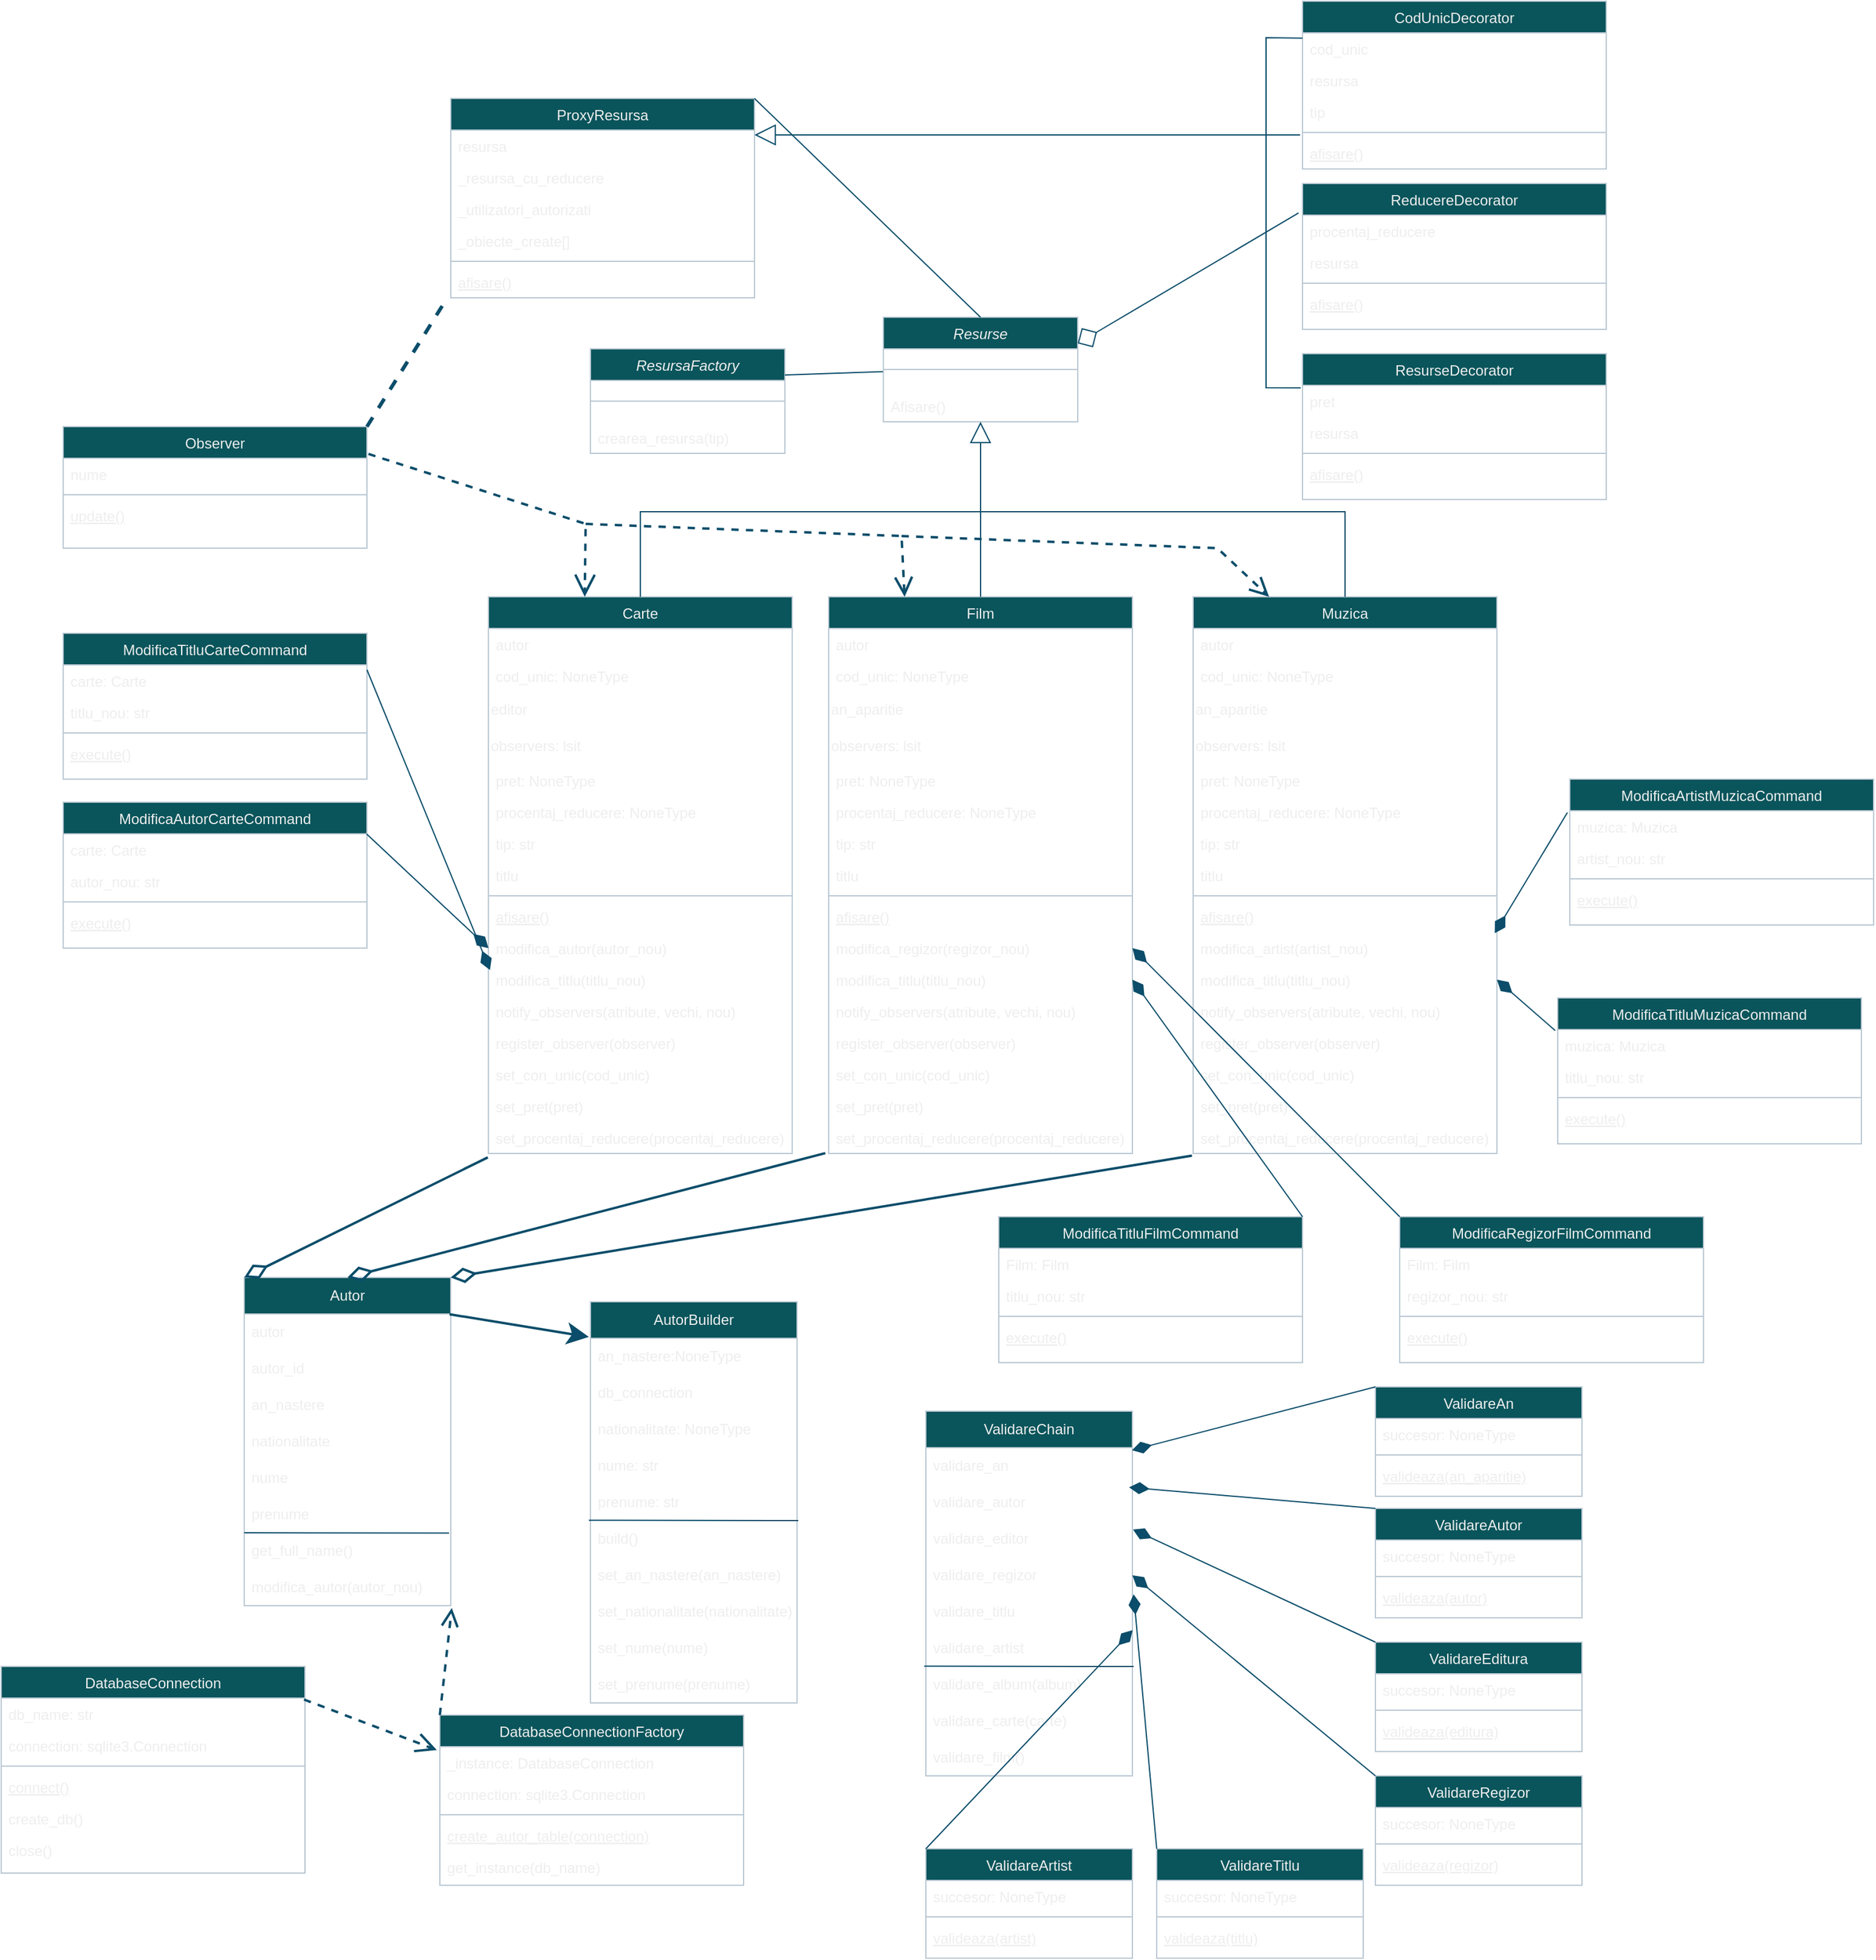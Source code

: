 <mxfile version="21.3.5" type="device">
  <diagram id="C5RBs43oDa-KdzZeNtuy" name="Page-1">
    <mxGraphModel dx="2391" dy="1489" grid="1" gridSize="10" guides="1" tooltips="1" connect="1" arrows="1" fold="1" page="1" pageScale="1" pageWidth="1169" pageHeight="827" background="none" math="0" shadow="0">
      <root>
        <mxCell id="WIyWlLk6GJQsqaUBKTNV-0" />
        <mxCell id="WIyWlLk6GJQsqaUBKTNV-1" parent="WIyWlLk6GJQsqaUBKTNV-0" />
        <mxCell id="zkfFHV4jXpPFQw0GAbJ--0" value="Resurse" style="swimlane;fontStyle=2;align=center;verticalAlign=top;childLayout=stackLayout;horizontal=1;startSize=26;horizontalStack=0;resizeParent=1;resizeLast=0;collapsible=1;marginBottom=0;rounded=0;shadow=0;strokeWidth=1;labelBackgroundColor=none;fillColor=#09555B;strokeColor=#BAC8D3;fontColor=#EEEEEE;" parent="WIyWlLk6GJQsqaUBKTNV-1" vertex="1">
          <mxGeometry x="445" y="120" width="160" height="86" as="geometry">
            <mxRectangle x="230" y="140" width="160" height="26" as="alternateBounds" />
          </mxGeometry>
        </mxCell>
        <mxCell id="zkfFHV4jXpPFQw0GAbJ--4" value="" style="line;html=1;strokeWidth=1;align=left;verticalAlign=middle;spacingTop=-1;spacingLeft=3;spacingRight=3;rotatable=0;labelPosition=right;points=[];portConstraint=eastwest;labelBackgroundColor=none;fillColor=#09555B;strokeColor=#BAC8D3;fontColor=#EEEEEE;" parent="zkfFHV4jXpPFQw0GAbJ--0" vertex="1">
          <mxGeometry y="26" width="160" height="34" as="geometry" />
        </mxCell>
        <mxCell id="zkfFHV4jXpPFQw0GAbJ--5" value="Afisare()" style="text;align=left;verticalAlign=top;spacingLeft=4;spacingRight=4;overflow=hidden;rotatable=0;points=[[0,0.5],[1,0.5]];portConstraint=eastwest;labelBackgroundColor=none;fontColor=#EEEEEE;" parent="zkfFHV4jXpPFQw0GAbJ--0" vertex="1">
          <mxGeometry y="60" width="160" height="26" as="geometry" />
        </mxCell>
        <mxCell id="zkfFHV4jXpPFQw0GAbJ--6" value="Carte" style="swimlane;fontStyle=0;align=center;verticalAlign=top;childLayout=stackLayout;horizontal=1;startSize=26;horizontalStack=0;resizeParent=1;resizeLast=0;collapsible=1;marginBottom=0;rounded=0;shadow=0;strokeWidth=1;labelBackgroundColor=none;fillColor=#09555B;strokeColor=#BAC8D3;fontColor=#EEEEEE;" parent="WIyWlLk6GJQsqaUBKTNV-1" vertex="1">
          <mxGeometry x="120" y="350" width="250" height="458" as="geometry">
            <mxRectangle x="130" y="380" width="160" height="26" as="alternateBounds" />
          </mxGeometry>
        </mxCell>
        <mxCell id="zkfFHV4jXpPFQw0GAbJ--7" value="autor" style="text;align=left;verticalAlign=top;spacingLeft=4;spacingRight=4;overflow=hidden;rotatable=0;points=[[0,0.5],[1,0.5]];portConstraint=eastwest;labelBackgroundColor=none;fontColor=#EEEEEE;" parent="zkfFHV4jXpPFQw0GAbJ--6" vertex="1">
          <mxGeometry y="26" width="250" height="26" as="geometry" />
        </mxCell>
        <mxCell id="zkfFHV4jXpPFQw0GAbJ--8" value="cod_unic: NoneType" style="text;align=left;verticalAlign=top;spacingLeft=4;spacingRight=4;overflow=hidden;rotatable=0;points=[[0,0.5],[1,0.5]];portConstraint=eastwest;rounded=0;shadow=0;html=0;labelBackgroundColor=none;fontColor=#EEEEEE;" parent="zkfFHV4jXpPFQw0GAbJ--6" vertex="1">
          <mxGeometry y="52" width="250" height="26" as="geometry" />
        </mxCell>
        <mxCell id="91zn1Ei-iPSw2nVvMnZN-6" value="editor" style="text;html=1;strokeColor=none;fillColor=none;align=left;verticalAlign=middle;whiteSpace=wrap;rounded=0;labelBackgroundColor=none;fontColor=#EEEEEE;" parent="zkfFHV4jXpPFQw0GAbJ--6" vertex="1">
          <mxGeometry y="78" width="250" height="30" as="geometry" />
        </mxCell>
        <mxCell id="91zn1Ei-iPSw2nVvMnZN-7" value="observers: lsit" style="text;html=1;strokeColor=none;fillColor=none;align=left;verticalAlign=middle;whiteSpace=wrap;rounded=0;labelBackgroundColor=none;fontColor=#EEEEEE;" parent="zkfFHV4jXpPFQw0GAbJ--6" vertex="1">
          <mxGeometry y="108" width="250" height="30" as="geometry" />
        </mxCell>
        <mxCell id="91zn1Ei-iPSw2nVvMnZN-8" value="pret: NoneType" style="text;align=left;verticalAlign=top;spacingLeft=4;spacingRight=4;overflow=hidden;rotatable=0;points=[[0,0.5],[1,0.5]];portConstraint=eastwest;rounded=0;shadow=0;html=0;labelBackgroundColor=none;fontColor=#EEEEEE;" parent="zkfFHV4jXpPFQw0GAbJ--6" vertex="1">
          <mxGeometry y="138" width="250" height="26" as="geometry" />
        </mxCell>
        <mxCell id="91zn1Ei-iPSw2nVvMnZN-9" value="procentaj_reducere: NoneType" style="text;align=left;verticalAlign=top;spacingLeft=4;spacingRight=4;overflow=hidden;rotatable=0;points=[[0,0.5],[1,0.5]];portConstraint=eastwest;rounded=0;shadow=0;html=0;labelBackgroundColor=none;fontColor=#EEEEEE;" parent="zkfFHV4jXpPFQw0GAbJ--6" vertex="1">
          <mxGeometry y="164" width="250" height="26" as="geometry" />
        </mxCell>
        <mxCell id="91zn1Ei-iPSw2nVvMnZN-10" value="tip: str" style="text;align=left;verticalAlign=top;spacingLeft=4;spacingRight=4;overflow=hidden;rotatable=0;points=[[0,0.5],[1,0.5]];portConstraint=eastwest;rounded=0;shadow=0;html=0;labelBackgroundColor=none;fontColor=#EEEEEE;" parent="zkfFHV4jXpPFQw0GAbJ--6" vertex="1">
          <mxGeometry y="190" width="250" height="26" as="geometry" />
        </mxCell>
        <mxCell id="91zn1Ei-iPSw2nVvMnZN-11" value="titlu" style="text;align=left;verticalAlign=top;spacingLeft=4;spacingRight=4;overflow=hidden;rotatable=0;points=[[0,0.5],[1,0.5]];portConstraint=eastwest;rounded=0;shadow=0;html=0;labelBackgroundColor=none;fontColor=#EEEEEE;" parent="zkfFHV4jXpPFQw0GAbJ--6" vertex="1">
          <mxGeometry y="216" width="250" height="26" as="geometry" />
        </mxCell>
        <mxCell id="zkfFHV4jXpPFQw0GAbJ--9" value="" style="line;html=1;strokeWidth=1;align=left;verticalAlign=middle;spacingTop=-1;spacingLeft=3;spacingRight=3;rotatable=0;labelPosition=right;points=[];portConstraint=eastwest;labelBackgroundColor=none;fillColor=#09555B;strokeColor=#BAC8D3;fontColor=#EEEEEE;" parent="zkfFHV4jXpPFQw0GAbJ--6" vertex="1">
          <mxGeometry y="242" width="250" height="8" as="geometry" />
        </mxCell>
        <mxCell id="zkfFHV4jXpPFQw0GAbJ--10" value="afisare()" style="text;align=left;verticalAlign=top;spacingLeft=4;spacingRight=4;overflow=hidden;rotatable=0;points=[[0,0.5],[1,0.5]];portConstraint=eastwest;fontStyle=4;labelBackgroundColor=none;fontColor=#EEEEEE;" parent="zkfFHV4jXpPFQw0GAbJ--6" vertex="1">
          <mxGeometry y="250" width="250" height="26" as="geometry" />
        </mxCell>
        <mxCell id="zkfFHV4jXpPFQw0GAbJ--11" value="modifica_autor(autor_nou)" style="text;align=left;verticalAlign=top;spacingLeft=4;spacingRight=4;overflow=hidden;rotatable=0;points=[[0,0.5],[1,0.5]];portConstraint=eastwest;labelBackgroundColor=none;fontColor=#EEEEEE;" parent="zkfFHV4jXpPFQw0GAbJ--6" vertex="1">
          <mxGeometry y="276" width="250" height="26" as="geometry" />
        </mxCell>
        <mxCell id="91zn1Ei-iPSw2nVvMnZN-13" value="modifica_titlu(titlu_nou)" style="text;align=left;verticalAlign=top;spacingLeft=4;spacingRight=4;overflow=hidden;rotatable=0;points=[[0,0.5],[1,0.5]];portConstraint=eastwest;labelBackgroundColor=none;fontColor=#EEEEEE;" parent="zkfFHV4jXpPFQw0GAbJ--6" vertex="1">
          <mxGeometry y="302" width="250" height="26" as="geometry" />
        </mxCell>
        <mxCell id="91zn1Ei-iPSw2nVvMnZN-12" value="notify_observers(atribute, vechi, nou)" style="text;align=left;verticalAlign=top;spacingLeft=4;spacingRight=4;overflow=hidden;rotatable=0;points=[[0,0.5],[1,0.5]];portConstraint=eastwest;labelBackgroundColor=none;fontColor=#EEEEEE;" parent="zkfFHV4jXpPFQw0GAbJ--6" vertex="1">
          <mxGeometry y="328" width="250" height="26" as="geometry" />
        </mxCell>
        <mxCell id="91zn1Ei-iPSw2nVvMnZN-15" value="register_observer(observer)" style="text;align=left;verticalAlign=top;spacingLeft=4;spacingRight=4;overflow=hidden;rotatable=0;points=[[0,0.5],[1,0.5]];portConstraint=eastwest;labelBackgroundColor=none;fontColor=#EEEEEE;" parent="zkfFHV4jXpPFQw0GAbJ--6" vertex="1">
          <mxGeometry y="354" width="250" height="26" as="geometry" />
        </mxCell>
        <mxCell id="91zn1Ei-iPSw2nVvMnZN-16" value="set_con_unic(cod_unic)" style="text;align=left;verticalAlign=top;spacingLeft=4;spacingRight=4;overflow=hidden;rotatable=0;points=[[0,0.5],[1,0.5]];portConstraint=eastwest;labelBackgroundColor=none;fontColor=#EEEEEE;" parent="zkfFHV4jXpPFQw0GAbJ--6" vertex="1">
          <mxGeometry y="380" width="250" height="26" as="geometry" />
        </mxCell>
        <mxCell id="91zn1Ei-iPSw2nVvMnZN-17" value="set_pret(pret)" style="text;align=left;verticalAlign=top;spacingLeft=4;spacingRight=4;overflow=hidden;rotatable=0;points=[[0,0.5],[1,0.5]];portConstraint=eastwest;labelBackgroundColor=none;fontColor=#EEEEEE;" parent="zkfFHV4jXpPFQw0GAbJ--6" vertex="1">
          <mxGeometry y="406" width="250" height="26" as="geometry" />
        </mxCell>
        <mxCell id="91zn1Ei-iPSw2nVvMnZN-14" value="set_procentaj_reducere(procentaj_reducere)" style="text;align=left;verticalAlign=top;spacingLeft=4;spacingRight=4;overflow=hidden;rotatable=0;points=[[0,0.5],[1,0.5]];portConstraint=eastwest;labelBackgroundColor=none;fontColor=#EEEEEE;" parent="zkfFHV4jXpPFQw0GAbJ--6" vertex="1">
          <mxGeometry y="432" width="250" height="26" as="geometry" />
        </mxCell>
        <mxCell id="zkfFHV4jXpPFQw0GAbJ--12" value="" style="endArrow=block;endFill=0;shadow=0;strokeWidth=1;rounded=0;edgeStyle=elbowEdgeStyle;elbow=vertical;endSize=15;labelBackgroundColor=none;fontColor=default;strokeColor=#0B4D6A;" parent="WIyWlLk6GJQsqaUBKTNV-1" source="zkfFHV4jXpPFQw0GAbJ--6" target="zkfFHV4jXpPFQw0GAbJ--0" edge="1">
          <mxGeometry width="160" relative="1" as="geometry">
            <mxPoint x="200" y="203" as="sourcePoint" />
            <mxPoint x="200" y="203" as="targetPoint" />
            <Array as="points">
              <mxPoint x="390" y="280" />
            </Array>
          </mxGeometry>
        </mxCell>
        <mxCell id="91zn1Ei-iPSw2nVvMnZN-18" value="Film" style="swimlane;fontStyle=0;align=center;verticalAlign=top;childLayout=stackLayout;horizontal=1;startSize=26;horizontalStack=0;resizeParent=1;resizeLast=0;collapsible=1;marginBottom=0;rounded=0;shadow=0;strokeWidth=1;labelBackgroundColor=none;fillColor=#09555B;strokeColor=#BAC8D3;fontColor=#EEEEEE;" parent="WIyWlLk6GJQsqaUBKTNV-1" vertex="1">
          <mxGeometry x="400" y="350" width="250" height="458" as="geometry">
            <mxRectangle x="130" y="380" width="160" height="26" as="alternateBounds" />
          </mxGeometry>
        </mxCell>
        <mxCell id="91zn1Ei-iPSw2nVvMnZN-19" value="autor" style="text;align=left;verticalAlign=top;spacingLeft=4;spacingRight=4;overflow=hidden;rotatable=0;points=[[0,0.5],[1,0.5]];portConstraint=eastwest;labelBackgroundColor=none;fontColor=#EEEEEE;" parent="91zn1Ei-iPSw2nVvMnZN-18" vertex="1">
          <mxGeometry y="26" width="250" height="26" as="geometry" />
        </mxCell>
        <mxCell id="91zn1Ei-iPSw2nVvMnZN-20" value="cod_unic: NoneType" style="text;align=left;verticalAlign=top;spacingLeft=4;spacingRight=4;overflow=hidden;rotatable=0;points=[[0,0.5],[1,0.5]];portConstraint=eastwest;rounded=0;shadow=0;html=0;labelBackgroundColor=none;fontColor=#EEEEEE;" parent="91zn1Ei-iPSw2nVvMnZN-18" vertex="1">
          <mxGeometry y="52" width="250" height="26" as="geometry" />
        </mxCell>
        <mxCell id="91zn1Ei-iPSw2nVvMnZN-21" value="an_aparitie" style="text;html=1;strokeColor=none;fillColor=none;align=left;verticalAlign=middle;whiteSpace=wrap;rounded=0;labelBackgroundColor=none;fontColor=#EEEEEE;" parent="91zn1Ei-iPSw2nVvMnZN-18" vertex="1">
          <mxGeometry y="78" width="250" height="30" as="geometry" />
        </mxCell>
        <mxCell id="91zn1Ei-iPSw2nVvMnZN-22" value="observers: lsit" style="text;html=1;strokeColor=none;fillColor=none;align=left;verticalAlign=middle;whiteSpace=wrap;rounded=0;labelBackgroundColor=none;fontColor=#EEEEEE;" parent="91zn1Ei-iPSw2nVvMnZN-18" vertex="1">
          <mxGeometry y="108" width="250" height="30" as="geometry" />
        </mxCell>
        <mxCell id="91zn1Ei-iPSw2nVvMnZN-23" value="pret: NoneType" style="text;align=left;verticalAlign=top;spacingLeft=4;spacingRight=4;overflow=hidden;rotatable=0;points=[[0,0.5],[1,0.5]];portConstraint=eastwest;rounded=0;shadow=0;html=0;labelBackgroundColor=none;fontColor=#EEEEEE;" parent="91zn1Ei-iPSw2nVvMnZN-18" vertex="1">
          <mxGeometry y="138" width="250" height="26" as="geometry" />
        </mxCell>
        <mxCell id="91zn1Ei-iPSw2nVvMnZN-24" value="procentaj_reducere: NoneType" style="text;align=left;verticalAlign=top;spacingLeft=4;spacingRight=4;overflow=hidden;rotatable=0;points=[[0,0.5],[1,0.5]];portConstraint=eastwest;rounded=0;shadow=0;html=0;labelBackgroundColor=none;fontColor=#EEEEEE;" parent="91zn1Ei-iPSw2nVvMnZN-18" vertex="1">
          <mxGeometry y="164" width="250" height="26" as="geometry" />
        </mxCell>
        <mxCell id="91zn1Ei-iPSw2nVvMnZN-25" value="tip: str" style="text;align=left;verticalAlign=top;spacingLeft=4;spacingRight=4;overflow=hidden;rotatable=0;points=[[0,0.5],[1,0.5]];portConstraint=eastwest;rounded=0;shadow=0;html=0;labelBackgroundColor=none;fontColor=#EEEEEE;" parent="91zn1Ei-iPSw2nVvMnZN-18" vertex="1">
          <mxGeometry y="190" width="250" height="26" as="geometry" />
        </mxCell>
        <mxCell id="91zn1Ei-iPSw2nVvMnZN-26" value="titlu" style="text;align=left;verticalAlign=top;spacingLeft=4;spacingRight=4;overflow=hidden;rotatable=0;points=[[0,0.5],[1,0.5]];portConstraint=eastwest;rounded=0;shadow=0;html=0;labelBackgroundColor=none;fontColor=#EEEEEE;" parent="91zn1Ei-iPSw2nVvMnZN-18" vertex="1">
          <mxGeometry y="216" width="250" height="26" as="geometry" />
        </mxCell>
        <mxCell id="91zn1Ei-iPSw2nVvMnZN-27" value="" style="line;html=1;strokeWidth=1;align=left;verticalAlign=middle;spacingTop=-1;spacingLeft=3;spacingRight=3;rotatable=0;labelPosition=right;points=[];portConstraint=eastwest;labelBackgroundColor=none;fillColor=#09555B;strokeColor=#BAC8D3;fontColor=#EEEEEE;" parent="91zn1Ei-iPSw2nVvMnZN-18" vertex="1">
          <mxGeometry y="242" width="250" height="8" as="geometry" />
        </mxCell>
        <mxCell id="91zn1Ei-iPSw2nVvMnZN-28" value="afisare()" style="text;align=left;verticalAlign=top;spacingLeft=4;spacingRight=4;overflow=hidden;rotatable=0;points=[[0,0.5],[1,0.5]];portConstraint=eastwest;fontStyle=4;labelBackgroundColor=none;fontColor=#EEEEEE;" parent="91zn1Ei-iPSw2nVvMnZN-18" vertex="1">
          <mxGeometry y="250" width="250" height="26" as="geometry" />
        </mxCell>
        <mxCell id="91zn1Ei-iPSw2nVvMnZN-29" value="modifica_regizor(regizor_nou)" style="text;align=left;verticalAlign=top;spacingLeft=4;spacingRight=4;overflow=hidden;rotatable=0;points=[[0,0.5],[1,0.5]];portConstraint=eastwest;labelBackgroundColor=none;fontColor=#EEEEEE;" parent="91zn1Ei-iPSw2nVvMnZN-18" vertex="1">
          <mxGeometry y="276" width="250" height="26" as="geometry" />
        </mxCell>
        <mxCell id="91zn1Ei-iPSw2nVvMnZN-30" value="modifica_titlu(titlu_nou)" style="text;align=left;verticalAlign=top;spacingLeft=4;spacingRight=4;overflow=hidden;rotatable=0;points=[[0,0.5],[1,0.5]];portConstraint=eastwest;labelBackgroundColor=none;fontColor=#EEEEEE;" parent="91zn1Ei-iPSw2nVvMnZN-18" vertex="1">
          <mxGeometry y="302" width="250" height="26" as="geometry" />
        </mxCell>
        <mxCell id="91zn1Ei-iPSw2nVvMnZN-31" value="notify_observers(atribute, vechi, nou)" style="text;align=left;verticalAlign=top;spacingLeft=4;spacingRight=4;overflow=hidden;rotatable=0;points=[[0,0.5],[1,0.5]];portConstraint=eastwest;labelBackgroundColor=none;fontColor=#EEEEEE;" parent="91zn1Ei-iPSw2nVvMnZN-18" vertex="1">
          <mxGeometry y="328" width="250" height="26" as="geometry" />
        </mxCell>
        <mxCell id="91zn1Ei-iPSw2nVvMnZN-32" value="register_observer(observer)" style="text;align=left;verticalAlign=top;spacingLeft=4;spacingRight=4;overflow=hidden;rotatable=0;points=[[0,0.5],[1,0.5]];portConstraint=eastwest;labelBackgroundColor=none;fontColor=#EEEEEE;" parent="91zn1Ei-iPSw2nVvMnZN-18" vertex="1">
          <mxGeometry y="354" width="250" height="26" as="geometry" />
        </mxCell>
        <mxCell id="91zn1Ei-iPSw2nVvMnZN-33" value="set_con_unic(cod_unic)" style="text;align=left;verticalAlign=top;spacingLeft=4;spacingRight=4;overflow=hidden;rotatable=0;points=[[0,0.5],[1,0.5]];portConstraint=eastwest;labelBackgroundColor=none;fontColor=#EEEEEE;" parent="91zn1Ei-iPSw2nVvMnZN-18" vertex="1">
          <mxGeometry y="380" width="250" height="26" as="geometry" />
        </mxCell>
        <mxCell id="91zn1Ei-iPSw2nVvMnZN-34" value="set_pret(pret)" style="text;align=left;verticalAlign=top;spacingLeft=4;spacingRight=4;overflow=hidden;rotatable=0;points=[[0,0.5],[1,0.5]];portConstraint=eastwest;labelBackgroundColor=none;fontColor=#EEEEEE;" parent="91zn1Ei-iPSw2nVvMnZN-18" vertex="1">
          <mxGeometry y="406" width="250" height="26" as="geometry" />
        </mxCell>
        <mxCell id="91zn1Ei-iPSw2nVvMnZN-35" value="set_procentaj_reducere(procentaj_reducere)" style="text;align=left;verticalAlign=top;spacingLeft=4;spacingRight=4;overflow=hidden;rotatable=0;points=[[0,0.5],[1,0.5]];portConstraint=eastwest;labelBackgroundColor=none;fontColor=#EEEEEE;" parent="91zn1Ei-iPSw2nVvMnZN-18" vertex="1">
          <mxGeometry y="432" width="250" height="26" as="geometry" />
        </mxCell>
        <mxCell id="91zn1Ei-iPSw2nVvMnZN-36" value="Muzica" style="swimlane;fontStyle=0;align=center;verticalAlign=top;childLayout=stackLayout;horizontal=1;startSize=26;horizontalStack=0;resizeParent=1;resizeLast=0;collapsible=1;marginBottom=0;rounded=0;shadow=0;strokeWidth=1;labelBackgroundColor=none;fillColor=#09555B;strokeColor=#BAC8D3;fontColor=#EEEEEE;" parent="WIyWlLk6GJQsqaUBKTNV-1" vertex="1">
          <mxGeometry x="700" y="350" width="250" height="458" as="geometry">
            <mxRectangle x="130" y="380" width="160" height="26" as="alternateBounds" />
          </mxGeometry>
        </mxCell>
        <mxCell id="91zn1Ei-iPSw2nVvMnZN-37" value="autor" style="text;align=left;verticalAlign=top;spacingLeft=4;spacingRight=4;overflow=hidden;rotatable=0;points=[[0,0.5],[1,0.5]];portConstraint=eastwest;labelBackgroundColor=none;fontColor=#EEEEEE;" parent="91zn1Ei-iPSw2nVvMnZN-36" vertex="1">
          <mxGeometry y="26" width="250" height="26" as="geometry" />
        </mxCell>
        <mxCell id="91zn1Ei-iPSw2nVvMnZN-38" value="cod_unic: NoneType" style="text;align=left;verticalAlign=top;spacingLeft=4;spacingRight=4;overflow=hidden;rotatable=0;points=[[0,0.5],[1,0.5]];portConstraint=eastwest;rounded=0;shadow=0;html=0;labelBackgroundColor=none;fontColor=#EEEEEE;" parent="91zn1Ei-iPSw2nVvMnZN-36" vertex="1">
          <mxGeometry y="52" width="250" height="26" as="geometry" />
        </mxCell>
        <mxCell id="91zn1Ei-iPSw2nVvMnZN-39" value="an_aparitie" style="text;html=1;strokeColor=none;fillColor=none;align=left;verticalAlign=middle;whiteSpace=wrap;rounded=0;labelBackgroundColor=none;fontColor=#EEEEEE;" parent="91zn1Ei-iPSw2nVvMnZN-36" vertex="1">
          <mxGeometry y="78" width="250" height="30" as="geometry" />
        </mxCell>
        <mxCell id="91zn1Ei-iPSw2nVvMnZN-40" value="observers: lsit" style="text;html=1;strokeColor=none;fillColor=none;align=left;verticalAlign=middle;whiteSpace=wrap;rounded=0;labelBackgroundColor=none;fontColor=#EEEEEE;" parent="91zn1Ei-iPSw2nVvMnZN-36" vertex="1">
          <mxGeometry y="108" width="250" height="30" as="geometry" />
        </mxCell>
        <mxCell id="91zn1Ei-iPSw2nVvMnZN-41" value="pret: NoneType" style="text;align=left;verticalAlign=top;spacingLeft=4;spacingRight=4;overflow=hidden;rotatable=0;points=[[0,0.5],[1,0.5]];portConstraint=eastwest;rounded=0;shadow=0;html=0;labelBackgroundColor=none;fontColor=#EEEEEE;" parent="91zn1Ei-iPSw2nVvMnZN-36" vertex="1">
          <mxGeometry y="138" width="250" height="26" as="geometry" />
        </mxCell>
        <mxCell id="91zn1Ei-iPSw2nVvMnZN-42" value="procentaj_reducere: NoneType" style="text;align=left;verticalAlign=top;spacingLeft=4;spacingRight=4;overflow=hidden;rotatable=0;points=[[0,0.5],[1,0.5]];portConstraint=eastwest;rounded=0;shadow=0;html=0;labelBackgroundColor=none;fontColor=#EEEEEE;" parent="91zn1Ei-iPSw2nVvMnZN-36" vertex="1">
          <mxGeometry y="164" width="250" height="26" as="geometry" />
        </mxCell>
        <mxCell id="91zn1Ei-iPSw2nVvMnZN-43" value="tip: str" style="text;align=left;verticalAlign=top;spacingLeft=4;spacingRight=4;overflow=hidden;rotatable=0;points=[[0,0.5],[1,0.5]];portConstraint=eastwest;rounded=0;shadow=0;html=0;labelBackgroundColor=none;fontColor=#EEEEEE;" parent="91zn1Ei-iPSw2nVvMnZN-36" vertex="1">
          <mxGeometry y="190" width="250" height="26" as="geometry" />
        </mxCell>
        <mxCell id="91zn1Ei-iPSw2nVvMnZN-44" value="titlu" style="text;align=left;verticalAlign=top;spacingLeft=4;spacingRight=4;overflow=hidden;rotatable=0;points=[[0,0.5],[1,0.5]];portConstraint=eastwest;rounded=0;shadow=0;html=0;labelBackgroundColor=none;fontColor=#EEEEEE;" parent="91zn1Ei-iPSw2nVvMnZN-36" vertex="1">
          <mxGeometry y="216" width="250" height="26" as="geometry" />
        </mxCell>
        <mxCell id="91zn1Ei-iPSw2nVvMnZN-45" value="" style="line;html=1;strokeWidth=1;align=left;verticalAlign=middle;spacingTop=-1;spacingLeft=3;spacingRight=3;rotatable=0;labelPosition=right;points=[];portConstraint=eastwest;labelBackgroundColor=none;fillColor=#09555B;strokeColor=#BAC8D3;fontColor=#EEEEEE;" parent="91zn1Ei-iPSw2nVvMnZN-36" vertex="1">
          <mxGeometry y="242" width="250" height="8" as="geometry" />
        </mxCell>
        <mxCell id="91zn1Ei-iPSw2nVvMnZN-46" value="afisare()" style="text;align=left;verticalAlign=top;spacingLeft=4;spacingRight=4;overflow=hidden;rotatable=0;points=[[0,0.5],[1,0.5]];portConstraint=eastwest;fontStyle=4;labelBackgroundColor=none;fontColor=#EEEEEE;" parent="91zn1Ei-iPSw2nVvMnZN-36" vertex="1">
          <mxGeometry y="250" width="250" height="26" as="geometry" />
        </mxCell>
        <mxCell id="91zn1Ei-iPSw2nVvMnZN-47" value="modifica_artist(artist_nou)" style="text;align=left;verticalAlign=top;spacingLeft=4;spacingRight=4;overflow=hidden;rotatable=0;points=[[0,0.5],[1,0.5]];portConstraint=eastwest;labelBackgroundColor=none;fontColor=#EEEEEE;" parent="91zn1Ei-iPSw2nVvMnZN-36" vertex="1">
          <mxGeometry y="276" width="250" height="26" as="geometry" />
        </mxCell>
        <mxCell id="91zn1Ei-iPSw2nVvMnZN-48" value="modifica_titlu(titlu_nou)" style="text;align=left;verticalAlign=top;spacingLeft=4;spacingRight=4;overflow=hidden;rotatable=0;points=[[0,0.5],[1,0.5]];portConstraint=eastwest;labelBackgroundColor=none;fontColor=#EEEEEE;" parent="91zn1Ei-iPSw2nVvMnZN-36" vertex="1">
          <mxGeometry y="302" width="250" height="26" as="geometry" />
        </mxCell>
        <mxCell id="91zn1Ei-iPSw2nVvMnZN-49" value="notify_observers(atribute, vechi, nou)" style="text;align=left;verticalAlign=top;spacingLeft=4;spacingRight=4;overflow=hidden;rotatable=0;points=[[0,0.5],[1,0.5]];portConstraint=eastwest;labelBackgroundColor=none;fontColor=#EEEEEE;" parent="91zn1Ei-iPSw2nVvMnZN-36" vertex="1">
          <mxGeometry y="328" width="250" height="26" as="geometry" />
        </mxCell>
        <mxCell id="91zn1Ei-iPSw2nVvMnZN-50" value="register_observer(observer)" style="text;align=left;verticalAlign=top;spacingLeft=4;spacingRight=4;overflow=hidden;rotatable=0;points=[[0,0.5],[1,0.5]];portConstraint=eastwest;labelBackgroundColor=none;fontColor=#EEEEEE;" parent="91zn1Ei-iPSw2nVvMnZN-36" vertex="1">
          <mxGeometry y="354" width="250" height="26" as="geometry" />
        </mxCell>
        <mxCell id="91zn1Ei-iPSw2nVvMnZN-51" value="set_con_unic(cod_unic)" style="text;align=left;verticalAlign=top;spacingLeft=4;spacingRight=4;overflow=hidden;rotatable=0;points=[[0,0.5],[1,0.5]];portConstraint=eastwest;labelBackgroundColor=none;fontColor=#EEEEEE;" parent="91zn1Ei-iPSw2nVvMnZN-36" vertex="1">
          <mxGeometry y="380" width="250" height="26" as="geometry" />
        </mxCell>
        <mxCell id="91zn1Ei-iPSw2nVvMnZN-52" value="set_pret(pret)" style="text;align=left;verticalAlign=top;spacingLeft=4;spacingRight=4;overflow=hidden;rotatable=0;points=[[0,0.5],[1,0.5]];portConstraint=eastwest;labelBackgroundColor=none;fontColor=#EEEEEE;" parent="91zn1Ei-iPSw2nVvMnZN-36" vertex="1">
          <mxGeometry y="406" width="250" height="26" as="geometry" />
        </mxCell>
        <mxCell id="91zn1Ei-iPSw2nVvMnZN-53" value="set_procentaj_reducere(procentaj_reducere)" style="text;align=left;verticalAlign=top;spacingLeft=4;spacingRight=4;overflow=hidden;rotatable=0;points=[[0,0.5],[1,0.5]];portConstraint=eastwest;labelBackgroundColor=none;fontColor=#EEEEEE;" parent="91zn1Ei-iPSw2nVvMnZN-36" vertex="1">
          <mxGeometry y="432" width="250" height="26" as="geometry" />
        </mxCell>
        <mxCell id="91zn1Ei-iPSw2nVvMnZN-56" value="" style="endArrow=none;html=1;rounded=0;exitX=0.5;exitY=0;exitDx=0;exitDy=0;labelBackgroundColor=none;fontColor=default;strokeColor=#0B4D6A;" parent="WIyWlLk6GJQsqaUBKTNV-1" source="91zn1Ei-iPSw2nVvMnZN-18" edge="1">
          <mxGeometry width="50" height="50" relative="1" as="geometry">
            <mxPoint x="540" y="360" as="sourcePoint" />
            <mxPoint x="525" y="270" as="targetPoint" />
          </mxGeometry>
        </mxCell>
        <mxCell id="91zn1Ei-iPSw2nVvMnZN-57" value="" style="endArrow=none;html=1;rounded=0;exitX=0.5;exitY=0;exitDx=0;exitDy=0;labelBackgroundColor=none;fontColor=default;strokeColor=#0B4D6A;" parent="WIyWlLk6GJQsqaUBKTNV-1" source="91zn1Ei-iPSw2nVvMnZN-36" edge="1">
          <mxGeometry width="50" height="50" relative="1" as="geometry">
            <mxPoint x="830" y="280" as="sourcePoint" />
            <mxPoint x="520" y="280" as="targetPoint" />
            <Array as="points">
              <mxPoint x="825" y="280" />
            </Array>
          </mxGeometry>
        </mxCell>
        <mxCell id="91zn1Ei-iPSw2nVvMnZN-58" value="Autor" style="swimlane;fontStyle=0;childLayout=stackLayout;horizontal=1;startSize=30;horizontalStack=0;resizeParent=1;resizeParentMax=0;resizeLast=0;collapsible=1;marginBottom=0;whiteSpace=wrap;html=1;labelBackgroundColor=none;fillColor=#09555B;strokeColor=#BAC8D3;fontColor=#EEEEEE;" parent="WIyWlLk6GJQsqaUBKTNV-1" vertex="1">
          <mxGeometry x="-81.02" y="910" width="170" height="270" as="geometry" />
        </mxCell>
        <mxCell id="91zn1Ei-iPSw2nVvMnZN-59" value="autor" style="text;strokeColor=none;fillColor=none;align=left;verticalAlign=middle;spacingLeft=4;spacingRight=4;overflow=hidden;points=[[0,0.5],[1,0.5]];portConstraint=eastwest;rotatable=0;whiteSpace=wrap;html=1;labelBackgroundColor=none;fontColor=#EEEEEE;" parent="91zn1Ei-iPSw2nVvMnZN-58" vertex="1">
          <mxGeometry y="30" width="170" height="30" as="geometry" />
        </mxCell>
        <mxCell id="91zn1Ei-iPSw2nVvMnZN-60" value="autor_id" style="text;strokeColor=none;fillColor=none;align=left;verticalAlign=middle;spacingLeft=4;spacingRight=4;overflow=hidden;points=[[0,0.5],[1,0.5]];portConstraint=eastwest;rotatable=0;whiteSpace=wrap;html=1;labelBackgroundColor=none;fontColor=#EEEEEE;" parent="91zn1Ei-iPSw2nVvMnZN-58" vertex="1">
          <mxGeometry y="60" width="170" height="30" as="geometry" />
        </mxCell>
        <mxCell id="91zn1Ei-iPSw2nVvMnZN-61" value="an_nastere" style="text;strokeColor=none;fillColor=none;align=left;verticalAlign=middle;spacingLeft=4;spacingRight=4;overflow=hidden;points=[[0,0.5],[1,0.5]];portConstraint=eastwest;rotatable=0;whiteSpace=wrap;html=1;labelBackgroundColor=none;fontColor=#EEEEEE;" parent="91zn1Ei-iPSw2nVvMnZN-58" vertex="1">
          <mxGeometry y="90" width="170" height="30" as="geometry" />
        </mxCell>
        <mxCell id="91zn1Ei-iPSw2nVvMnZN-63" value="nationalitate" style="text;strokeColor=none;fillColor=none;align=left;verticalAlign=middle;spacingLeft=4;spacingRight=4;overflow=hidden;points=[[0,0.5],[1,0.5]];portConstraint=eastwest;rotatable=0;whiteSpace=wrap;html=1;labelBackgroundColor=none;fontColor=#EEEEEE;" parent="91zn1Ei-iPSw2nVvMnZN-58" vertex="1">
          <mxGeometry y="120" width="170" height="30" as="geometry" />
        </mxCell>
        <mxCell id="91zn1Ei-iPSw2nVvMnZN-62" value="nume" style="text;strokeColor=none;fillColor=none;align=left;verticalAlign=middle;spacingLeft=4;spacingRight=4;overflow=hidden;points=[[0,0.5],[1,0.5]];portConstraint=eastwest;rotatable=0;whiteSpace=wrap;html=1;labelBackgroundColor=none;fontColor=#EEEEEE;" parent="91zn1Ei-iPSw2nVvMnZN-58" vertex="1">
          <mxGeometry y="150" width="170" height="30" as="geometry" />
        </mxCell>
        <mxCell id="91zn1Ei-iPSw2nVvMnZN-65" value="prenume" style="text;strokeColor=none;fillColor=none;align=left;verticalAlign=middle;spacingLeft=4;spacingRight=4;overflow=hidden;points=[[0,0.5],[1,0.5]];portConstraint=eastwest;rotatable=0;whiteSpace=wrap;html=1;labelBackgroundColor=none;fontColor=#EEEEEE;" parent="91zn1Ei-iPSw2nVvMnZN-58" vertex="1">
          <mxGeometry y="180" width="170" height="30" as="geometry" />
        </mxCell>
        <mxCell id="91zn1Ei-iPSw2nVvMnZN-64" value="get_full_name()" style="text;strokeColor=none;fillColor=none;align=left;verticalAlign=middle;spacingLeft=4;spacingRight=4;overflow=hidden;points=[[0,0.5],[1,0.5]];portConstraint=eastwest;rotatable=0;whiteSpace=wrap;html=1;labelBackgroundColor=none;fontColor=#EEEEEE;" parent="91zn1Ei-iPSw2nVvMnZN-58" vertex="1">
          <mxGeometry y="210" width="170" height="30" as="geometry" />
        </mxCell>
        <mxCell id="91zn1Ei-iPSw2nVvMnZN-66" value="" style="endArrow=none;html=1;rounded=0;entryX=0.992;entryY=0.009;entryDx=0;entryDy=0;entryPerimeter=0;labelBackgroundColor=none;fontColor=default;strokeColor=#0B4D6A;" parent="91zn1Ei-iPSw2nVvMnZN-58" target="91zn1Ei-iPSw2nVvMnZN-64" edge="1">
          <mxGeometry width="50" height="50" relative="1" as="geometry">
            <mxPoint y="210" as="sourcePoint" />
            <mxPoint x="270" y="80" as="targetPoint" />
          </mxGeometry>
        </mxCell>
        <mxCell id="91zn1Ei-iPSw2nVvMnZN-67" value="modifica_autor(autor_nou)" style="text;strokeColor=none;fillColor=none;align=left;verticalAlign=middle;spacingLeft=4;spacingRight=4;overflow=hidden;points=[[0,0.5],[1,0.5]];portConstraint=eastwest;rotatable=0;whiteSpace=wrap;html=1;labelBackgroundColor=none;fontColor=#EEEEEE;" parent="91zn1Ei-iPSw2nVvMnZN-58" vertex="1">
          <mxGeometry y="240" width="170" height="30" as="geometry" />
        </mxCell>
        <mxCell id="91zn1Ei-iPSw2nVvMnZN-68" value="AutorBuilder" style="swimlane;fontStyle=0;childLayout=stackLayout;horizontal=1;startSize=30;horizontalStack=0;resizeParent=1;resizeParentMax=0;resizeLast=0;collapsible=1;marginBottom=0;whiteSpace=wrap;html=1;labelBackgroundColor=none;fillColor=#09555B;strokeColor=#BAC8D3;fontColor=#EEEEEE;" parent="WIyWlLk6GJQsqaUBKTNV-1" vertex="1">
          <mxGeometry x="203.98" y="930" width="170" height="330" as="geometry" />
        </mxCell>
        <mxCell id="91zn1Ei-iPSw2nVvMnZN-69" value="an_nastere:NoneType" style="text;strokeColor=none;fillColor=none;align=left;verticalAlign=middle;spacingLeft=4;spacingRight=4;overflow=hidden;points=[[0,0.5],[1,0.5]];portConstraint=eastwest;rotatable=0;whiteSpace=wrap;html=1;labelBackgroundColor=none;fontColor=#EEEEEE;" parent="91zn1Ei-iPSw2nVvMnZN-68" vertex="1">
          <mxGeometry y="30" width="170" height="30" as="geometry" />
        </mxCell>
        <mxCell id="91zn1Ei-iPSw2nVvMnZN-70" value="db_connection" style="text;strokeColor=none;fillColor=none;align=left;verticalAlign=middle;spacingLeft=4;spacingRight=4;overflow=hidden;points=[[0,0.5],[1,0.5]];portConstraint=eastwest;rotatable=0;whiteSpace=wrap;html=1;labelBackgroundColor=none;fontColor=#EEEEEE;" parent="91zn1Ei-iPSw2nVvMnZN-68" vertex="1">
          <mxGeometry y="60" width="170" height="30" as="geometry" />
        </mxCell>
        <mxCell id="91zn1Ei-iPSw2nVvMnZN-71" value="nationalitate: NoneType" style="text;strokeColor=none;fillColor=none;align=left;verticalAlign=middle;spacingLeft=4;spacingRight=4;overflow=hidden;points=[[0,0.5],[1,0.5]];portConstraint=eastwest;rotatable=0;whiteSpace=wrap;html=1;labelBackgroundColor=none;fontColor=#EEEEEE;" parent="91zn1Ei-iPSw2nVvMnZN-68" vertex="1">
          <mxGeometry y="90" width="170" height="30" as="geometry" />
        </mxCell>
        <mxCell id="91zn1Ei-iPSw2nVvMnZN-73" value="nume: str" style="text;strokeColor=none;fillColor=none;align=left;verticalAlign=middle;spacingLeft=4;spacingRight=4;overflow=hidden;points=[[0,0.5],[1,0.5]];portConstraint=eastwest;rotatable=0;whiteSpace=wrap;html=1;labelBackgroundColor=none;fontColor=#EEEEEE;" parent="91zn1Ei-iPSw2nVvMnZN-68" vertex="1">
          <mxGeometry y="120" width="170" height="30" as="geometry" />
        </mxCell>
        <mxCell id="91zn1Ei-iPSw2nVvMnZN-74" value="prenume: str" style="text;strokeColor=none;fillColor=none;align=left;verticalAlign=middle;spacingLeft=4;spacingRight=4;overflow=hidden;points=[[0,0.5],[1,0.5]];portConstraint=eastwest;rotatable=0;whiteSpace=wrap;html=1;labelBackgroundColor=none;fontColor=#EEEEEE;" parent="91zn1Ei-iPSw2nVvMnZN-68" vertex="1">
          <mxGeometry y="150" width="170" height="30" as="geometry" />
        </mxCell>
        <mxCell id="91zn1Ei-iPSw2nVvMnZN-75" value="build()" style="text;strokeColor=none;fillColor=none;align=left;verticalAlign=middle;spacingLeft=4;spacingRight=4;overflow=hidden;points=[[0,0.5],[1,0.5]];portConstraint=eastwest;rotatable=0;whiteSpace=wrap;html=1;labelBackgroundColor=none;fontColor=#EEEEEE;" parent="91zn1Ei-iPSw2nVvMnZN-68" vertex="1">
          <mxGeometry y="180" width="170" height="30" as="geometry" />
        </mxCell>
        <mxCell id="91zn1Ei-iPSw2nVvMnZN-76" value="" style="endArrow=none;html=1;rounded=0;entryX=1.006;entryY=0;entryDx=0;entryDy=0;entryPerimeter=0;exitX=-0.008;exitY=-0.008;exitDx=0;exitDy=0;exitPerimeter=0;labelBackgroundColor=none;fontColor=default;strokeColor=#0B4D6A;" parent="91zn1Ei-iPSw2nVvMnZN-68" source="91zn1Ei-iPSw2nVvMnZN-75" target="91zn1Ei-iPSw2nVvMnZN-75" edge="1">
          <mxGeometry width="50" height="50" relative="1" as="geometry">
            <mxPoint x="11" y="180" as="sourcePoint" />
            <mxPoint x="270" y="80" as="targetPoint" />
          </mxGeometry>
        </mxCell>
        <mxCell id="91zn1Ei-iPSw2nVvMnZN-77" value="set_an_nastere(an_nastere)" style="text;strokeColor=none;fillColor=none;align=left;verticalAlign=middle;spacingLeft=4;spacingRight=4;overflow=hidden;points=[[0,0.5],[1,0.5]];portConstraint=eastwest;rotatable=0;whiteSpace=wrap;html=1;labelBackgroundColor=none;fontColor=#EEEEEE;" parent="91zn1Ei-iPSw2nVvMnZN-68" vertex="1">
          <mxGeometry y="210" width="170" height="30" as="geometry" />
        </mxCell>
        <mxCell id="91zn1Ei-iPSw2nVvMnZN-78" value="set_nationalitate(nationalitate)" style="text;strokeColor=none;fillColor=none;align=left;verticalAlign=middle;spacingLeft=4;spacingRight=4;overflow=hidden;points=[[0,0.5],[1,0.5]];portConstraint=eastwest;rotatable=0;whiteSpace=wrap;html=1;labelBackgroundColor=none;fontColor=#EEEEEE;" parent="91zn1Ei-iPSw2nVvMnZN-68" vertex="1">
          <mxGeometry y="240" width="170" height="30" as="geometry" />
        </mxCell>
        <mxCell id="91zn1Ei-iPSw2nVvMnZN-80" value="set_nume(nume)" style="text;strokeColor=none;fillColor=none;align=left;verticalAlign=middle;spacingLeft=4;spacingRight=4;overflow=hidden;points=[[0,0.5],[1,0.5]];portConstraint=eastwest;rotatable=0;whiteSpace=wrap;html=1;labelBackgroundColor=none;fontColor=#EEEEEE;" parent="91zn1Ei-iPSw2nVvMnZN-68" vertex="1">
          <mxGeometry y="270" width="170" height="30" as="geometry" />
        </mxCell>
        <mxCell id="91zn1Ei-iPSw2nVvMnZN-79" value="set_prenume(prenume)" style="text;strokeColor=none;fillColor=none;align=left;verticalAlign=middle;spacingLeft=4;spacingRight=4;overflow=hidden;points=[[0,0.5],[1,0.5]];portConstraint=eastwest;rotatable=0;whiteSpace=wrap;html=1;labelBackgroundColor=none;fontColor=#EEEEEE;" parent="91zn1Ei-iPSw2nVvMnZN-68" vertex="1">
          <mxGeometry y="300" width="170" height="30" as="geometry" />
        </mxCell>
        <mxCell id="91zn1Ei-iPSw2nVvMnZN-81" value="" style="endArrow=classic;html=1;rounded=0;entryX=-0.008;entryY=-0.036;entryDx=0;entryDy=0;entryPerimeter=0;exitX=0.994;exitY=0.112;exitDx=0;exitDy=0;strokeWidth=2;endSize=12;exitPerimeter=0;labelBackgroundColor=none;fontColor=default;strokeColor=#0B4D6A;" parent="WIyWlLk6GJQsqaUBKTNV-1" source="91zn1Ei-iPSw2nVvMnZN-58" target="91zn1Ei-iPSw2nVvMnZN-69" edge="1">
          <mxGeometry width="50" height="50" relative="1" as="geometry">
            <mxPoint x="-41.02" y="889" as="sourcePoint" />
            <mxPoint x="-1.02" y="920" as="targetPoint" />
          </mxGeometry>
        </mxCell>
        <mxCell id="91zn1Ei-iPSw2nVvMnZN-82" value="DatabaseConnection      " style="swimlane;fontStyle=0;align=center;verticalAlign=top;childLayout=stackLayout;horizontal=1;startSize=26;horizontalStack=0;resizeParent=1;resizeLast=0;collapsible=1;marginBottom=0;rounded=0;shadow=0;strokeWidth=1;labelBackgroundColor=none;fillColor=#09555B;strokeColor=#BAC8D3;fontColor=#EEEEEE;" parent="WIyWlLk6GJQsqaUBKTNV-1" vertex="1">
          <mxGeometry x="-281.02" y="1230" width="250" height="170" as="geometry">
            <mxRectangle x="130" y="380" width="160" height="26" as="alternateBounds" />
          </mxGeometry>
        </mxCell>
        <mxCell id="91zn1Ei-iPSw2nVvMnZN-83" value="db_name: str" style="text;align=left;verticalAlign=top;spacingLeft=4;spacingRight=4;overflow=hidden;rotatable=0;points=[[0,0.5],[1,0.5]];portConstraint=eastwest;labelBackgroundColor=none;fontColor=#EEEEEE;" parent="91zn1Ei-iPSw2nVvMnZN-82" vertex="1">
          <mxGeometry y="26" width="250" height="26" as="geometry" />
        </mxCell>
        <mxCell id="91zn1Ei-iPSw2nVvMnZN-84" value="connection: sqlite3.Connection" style="text;align=left;verticalAlign=top;spacingLeft=4;spacingRight=4;overflow=hidden;rotatable=0;points=[[0,0.5],[1,0.5]];portConstraint=eastwest;rounded=0;shadow=0;html=0;labelBackgroundColor=none;fontColor=#EEEEEE;" parent="91zn1Ei-iPSw2nVvMnZN-82" vertex="1">
          <mxGeometry y="52" width="250" height="26" as="geometry" />
        </mxCell>
        <mxCell id="91zn1Ei-iPSw2nVvMnZN-91" value="" style="line;html=1;strokeWidth=1;align=left;verticalAlign=middle;spacingTop=-1;spacingLeft=3;spacingRight=3;rotatable=0;labelPosition=right;points=[];portConstraint=eastwest;labelBackgroundColor=none;fillColor=#09555B;strokeColor=#BAC8D3;fontColor=#EEEEEE;" parent="91zn1Ei-iPSw2nVvMnZN-82" vertex="1">
          <mxGeometry y="78" width="250" height="8" as="geometry" />
        </mxCell>
        <mxCell id="91zn1Ei-iPSw2nVvMnZN-92" value="connect()" style="text;align=left;verticalAlign=top;spacingLeft=4;spacingRight=4;overflow=hidden;rotatable=0;points=[[0,0.5],[1,0.5]];portConstraint=eastwest;fontStyle=4;labelBackgroundColor=none;fontColor=#EEEEEE;" parent="91zn1Ei-iPSw2nVvMnZN-82" vertex="1">
          <mxGeometry y="86" width="250" height="26" as="geometry" />
        </mxCell>
        <mxCell id="91zn1Ei-iPSw2nVvMnZN-93" value="create_db()" style="text;align=left;verticalAlign=top;spacingLeft=4;spacingRight=4;overflow=hidden;rotatable=0;points=[[0,0.5],[1,0.5]];portConstraint=eastwest;labelBackgroundColor=none;fontColor=#EEEEEE;" parent="91zn1Ei-iPSw2nVvMnZN-82" vertex="1">
          <mxGeometry y="112" width="250" height="26" as="geometry" />
        </mxCell>
        <mxCell id="91zn1Ei-iPSw2nVvMnZN-94" value="close()" style="text;align=left;verticalAlign=top;spacingLeft=4;spacingRight=4;overflow=hidden;rotatable=0;points=[[0,0.5],[1,0.5]];portConstraint=eastwest;labelBackgroundColor=none;fontColor=#EEEEEE;" parent="91zn1Ei-iPSw2nVvMnZN-82" vertex="1">
          <mxGeometry y="138" width="250" height="26" as="geometry" />
        </mxCell>
        <mxCell id="91zn1Ei-iPSw2nVvMnZN-101" value="DatabaseConnectionFactory  " style="swimlane;fontStyle=0;align=center;verticalAlign=top;childLayout=stackLayout;horizontal=1;startSize=26;horizontalStack=0;resizeParent=1;resizeLast=0;collapsible=1;marginBottom=0;rounded=0;shadow=0;strokeWidth=1;labelBackgroundColor=none;fillColor=#09555B;strokeColor=#BAC8D3;fontColor=#EEEEEE;" parent="WIyWlLk6GJQsqaUBKTNV-1" vertex="1">
          <mxGeometry x="80.0" y="1270" width="250" height="140" as="geometry">
            <mxRectangle x="130" y="380" width="160" height="26" as="alternateBounds" />
          </mxGeometry>
        </mxCell>
        <mxCell id="91zn1Ei-iPSw2nVvMnZN-102" value="_instance: DatabaseConnection" style="text;align=left;verticalAlign=top;spacingLeft=4;spacingRight=4;overflow=hidden;rotatable=0;points=[[0,0.5],[1,0.5]];portConstraint=eastwest;labelBackgroundColor=none;fontColor=#EEEEEE;" parent="91zn1Ei-iPSw2nVvMnZN-101" vertex="1">
          <mxGeometry y="26" width="250" height="26" as="geometry" />
        </mxCell>
        <mxCell id="91zn1Ei-iPSw2nVvMnZN-103" value="connection: sqlite3.Connection" style="text;align=left;verticalAlign=top;spacingLeft=4;spacingRight=4;overflow=hidden;rotatable=0;points=[[0,0.5],[1,0.5]];portConstraint=eastwest;rounded=0;shadow=0;html=0;labelBackgroundColor=none;fontColor=#EEEEEE;" parent="91zn1Ei-iPSw2nVvMnZN-101" vertex="1">
          <mxGeometry y="52" width="250" height="26" as="geometry" />
        </mxCell>
        <mxCell id="91zn1Ei-iPSw2nVvMnZN-104" value="" style="line;html=1;strokeWidth=1;align=left;verticalAlign=middle;spacingTop=-1;spacingLeft=3;spacingRight=3;rotatable=0;labelPosition=right;points=[];portConstraint=eastwest;labelBackgroundColor=none;fillColor=#09555B;strokeColor=#BAC8D3;fontColor=#EEEEEE;" parent="91zn1Ei-iPSw2nVvMnZN-101" vertex="1">
          <mxGeometry y="78" width="250" height="8" as="geometry" />
        </mxCell>
        <mxCell id="91zn1Ei-iPSw2nVvMnZN-105" value="create_autor_table(connection)" style="text;align=left;verticalAlign=top;spacingLeft=4;spacingRight=4;overflow=hidden;rotatable=0;points=[[0,0.5],[1,0.5]];portConstraint=eastwest;fontStyle=4;labelBackgroundColor=none;fontColor=#EEEEEE;" parent="91zn1Ei-iPSw2nVvMnZN-101" vertex="1">
          <mxGeometry y="86" width="250" height="26" as="geometry" />
        </mxCell>
        <mxCell id="91zn1Ei-iPSw2nVvMnZN-106" value="get_instance(db_name)" style="text;align=left;verticalAlign=top;spacingLeft=4;spacingRight=4;overflow=hidden;rotatable=0;points=[[0,0.5],[1,0.5]];portConstraint=eastwest;labelBackgroundColor=none;fontColor=#EEEEEE;" parent="91zn1Ei-iPSw2nVvMnZN-101" vertex="1">
          <mxGeometry y="112" width="250" height="26" as="geometry" />
        </mxCell>
        <mxCell id="91zn1Ei-iPSw2nVvMnZN-108" value="" style="endArrow=open;html=1;rounded=0;entryX=-0.01;entryY=0.108;entryDx=0;entryDy=0;entryPerimeter=0;exitX=0.997;exitY=0.046;exitDx=0;exitDy=0;exitPerimeter=0;dashed=1;endFill=0;strokeWidth=2;endSize=13;labelBackgroundColor=none;fontColor=default;strokeColor=#0B4D6A;" parent="WIyWlLk6GJQsqaUBKTNV-1" source="91zn1Ei-iPSw2nVvMnZN-83" target="91zn1Ei-iPSw2nVvMnZN-102" edge="1">
          <mxGeometry width="50" height="50" relative="1" as="geometry">
            <mxPoint x="18.98" y="1370" as="sourcePoint" />
            <mxPoint x="68.98" y="1320" as="targetPoint" />
          </mxGeometry>
        </mxCell>
        <mxCell id="91zn1Ei-iPSw2nVvMnZN-109" value="" style="endArrow=open;html=1;rounded=0;exitX=0;exitY=0;exitDx=0;exitDy=0;dashed=1;endFill=0;entryX=1.005;entryY=1.062;entryDx=0;entryDy=0;entryPerimeter=0;endSize=11;strokeWidth=2;labelBackgroundColor=none;fontColor=default;strokeColor=#0B4D6A;" parent="WIyWlLk6GJQsqaUBKTNV-1" source="91zn1Ei-iPSw2nVvMnZN-101" target="91zn1Ei-iPSw2nVvMnZN-67" edge="1">
          <mxGeometry width="50" height="50" relative="1" as="geometry">
            <mxPoint x="-140.02" y="1190" as="sourcePoint" />
            <mxPoint x="-101.02" y="1190" as="targetPoint" />
            <Array as="points" />
          </mxGeometry>
        </mxCell>
        <mxCell id="91zn1Ei-iPSw2nVvMnZN-110" value="ResurseDecorator" style="swimlane;fontStyle=0;align=center;verticalAlign=top;childLayout=stackLayout;horizontal=1;startSize=26;horizontalStack=0;resizeParent=1;resizeLast=0;collapsible=1;marginBottom=0;rounded=0;shadow=0;strokeWidth=1;labelBackgroundColor=none;fillColor=#09555B;strokeColor=#BAC8D3;fontColor=#EEEEEE;" parent="WIyWlLk6GJQsqaUBKTNV-1" vertex="1">
          <mxGeometry x="790" y="150" width="250" height="120" as="geometry">
            <mxRectangle x="130" y="380" width="160" height="26" as="alternateBounds" />
          </mxGeometry>
        </mxCell>
        <mxCell id="91zn1Ei-iPSw2nVvMnZN-111" value="pret" style="text;align=left;verticalAlign=top;spacingLeft=4;spacingRight=4;overflow=hidden;rotatable=0;points=[[0,0.5],[1,0.5]];portConstraint=eastwest;labelBackgroundColor=none;fontColor=#EEEEEE;" parent="91zn1Ei-iPSw2nVvMnZN-110" vertex="1">
          <mxGeometry y="26" width="250" height="26" as="geometry" />
        </mxCell>
        <mxCell id="91zn1Ei-iPSw2nVvMnZN-112" value="resursa" style="text;align=left;verticalAlign=top;spacingLeft=4;spacingRight=4;overflow=hidden;rotatable=0;points=[[0,0.5],[1,0.5]];portConstraint=eastwest;rounded=0;shadow=0;html=0;labelBackgroundColor=none;fontColor=#EEEEEE;" parent="91zn1Ei-iPSw2nVvMnZN-110" vertex="1">
          <mxGeometry y="52" width="250" height="26" as="geometry" />
        </mxCell>
        <mxCell id="91zn1Ei-iPSw2nVvMnZN-119" value="" style="line;html=1;strokeWidth=1;align=left;verticalAlign=middle;spacingTop=-1;spacingLeft=3;spacingRight=3;rotatable=0;labelPosition=right;points=[];portConstraint=eastwest;labelBackgroundColor=none;fillColor=#09555B;strokeColor=#BAC8D3;fontColor=#EEEEEE;" parent="91zn1Ei-iPSw2nVvMnZN-110" vertex="1">
          <mxGeometry y="78" width="250" height="8" as="geometry" />
        </mxCell>
        <mxCell id="91zn1Ei-iPSw2nVvMnZN-120" value="afisare()" style="text;align=left;verticalAlign=top;spacingLeft=4;spacingRight=4;overflow=hidden;rotatable=0;points=[[0,0.5],[1,0.5]];portConstraint=eastwest;fontStyle=4;labelBackgroundColor=none;fontColor=#EEEEEE;" parent="91zn1Ei-iPSw2nVvMnZN-110" vertex="1">
          <mxGeometry y="86" width="250" height="26" as="geometry" />
        </mxCell>
        <mxCell id="91zn1Ei-iPSw2nVvMnZN-128" value="ReducereDecorator" style="swimlane;fontStyle=0;align=center;verticalAlign=top;childLayout=stackLayout;horizontal=1;startSize=26;horizontalStack=0;resizeParent=1;resizeLast=0;collapsible=1;marginBottom=0;rounded=0;shadow=0;strokeWidth=1;labelBackgroundColor=none;fillColor=#09555B;strokeColor=#BAC8D3;fontColor=#EEEEEE;" parent="WIyWlLk6GJQsqaUBKTNV-1" vertex="1">
          <mxGeometry x="790" y="10" width="250" height="120" as="geometry">
            <mxRectangle x="130" y="380" width="160" height="26" as="alternateBounds" />
          </mxGeometry>
        </mxCell>
        <mxCell id="91zn1Ei-iPSw2nVvMnZN-129" value="procentaj_reducere" style="text;align=left;verticalAlign=top;spacingLeft=4;spacingRight=4;overflow=hidden;rotatable=0;points=[[0,0.5],[1,0.5]];portConstraint=eastwest;labelBackgroundColor=none;fontColor=#EEEEEE;" parent="91zn1Ei-iPSw2nVvMnZN-128" vertex="1">
          <mxGeometry y="26" width="250" height="26" as="geometry" />
        </mxCell>
        <mxCell id="91zn1Ei-iPSw2nVvMnZN-130" value="resursa" style="text;align=left;verticalAlign=top;spacingLeft=4;spacingRight=4;overflow=hidden;rotatable=0;points=[[0,0.5],[1,0.5]];portConstraint=eastwest;rounded=0;shadow=0;html=0;labelBackgroundColor=none;fontColor=#EEEEEE;" parent="91zn1Ei-iPSw2nVvMnZN-128" vertex="1">
          <mxGeometry y="52" width="250" height="26" as="geometry" />
        </mxCell>
        <mxCell id="91zn1Ei-iPSw2nVvMnZN-131" value="" style="line;html=1;strokeWidth=1;align=left;verticalAlign=middle;spacingTop=-1;spacingLeft=3;spacingRight=3;rotatable=0;labelPosition=right;points=[];portConstraint=eastwest;labelBackgroundColor=none;fillColor=#09555B;strokeColor=#BAC8D3;fontColor=#EEEEEE;" parent="91zn1Ei-iPSw2nVvMnZN-128" vertex="1">
          <mxGeometry y="78" width="250" height="8" as="geometry" />
        </mxCell>
        <mxCell id="91zn1Ei-iPSw2nVvMnZN-132" value="afisare()" style="text;align=left;verticalAlign=top;spacingLeft=4;spacingRight=4;overflow=hidden;rotatable=0;points=[[0,0.5],[1,0.5]];portConstraint=eastwest;fontStyle=4;labelBackgroundColor=none;fontColor=#EEEEEE;" parent="91zn1Ei-iPSw2nVvMnZN-128" vertex="1">
          <mxGeometry y="86" width="250" height="26" as="geometry" />
        </mxCell>
        <mxCell id="91zn1Ei-iPSw2nVvMnZN-133" value="CodUnicDecorator" style="swimlane;fontStyle=0;align=center;verticalAlign=top;childLayout=stackLayout;horizontal=1;startSize=26;horizontalStack=0;resizeParent=1;resizeLast=0;collapsible=1;marginBottom=0;rounded=0;shadow=0;strokeWidth=1;labelBackgroundColor=none;fillColor=#09555B;strokeColor=#BAC8D3;fontColor=#EEEEEE;" parent="WIyWlLk6GJQsqaUBKTNV-1" vertex="1">
          <mxGeometry x="790" y="-140" width="250" height="138" as="geometry">
            <mxRectangle x="130" y="380" width="160" height="26" as="alternateBounds" />
          </mxGeometry>
        </mxCell>
        <mxCell id="91zn1Ei-iPSw2nVvMnZN-134" value="cod_unic" style="text;align=left;verticalAlign=top;spacingLeft=4;spacingRight=4;overflow=hidden;rotatable=0;points=[[0,0.5],[1,0.5]];portConstraint=eastwest;labelBackgroundColor=none;fontColor=#EEEEEE;" parent="91zn1Ei-iPSw2nVvMnZN-133" vertex="1">
          <mxGeometry y="26" width="250" height="26" as="geometry" />
        </mxCell>
        <mxCell id="91zn1Ei-iPSw2nVvMnZN-135" value="resursa" style="text;align=left;verticalAlign=top;spacingLeft=4;spacingRight=4;overflow=hidden;rotatable=0;points=[[0,0.5],[1,0.5]];portConstraint=eastwest;rounded=0;shadow=0;html=0;labelBackgroundColor=none;fontColor=#EEEEEE;" parent="91zn1Ei-iPSw2nVvMnZN-133" vertex="1">
          <mxGeometry y="52" width="250" height="26" as="geometry" />
        </mxCell>
        <mxCell id="91zn1Ei-iPSw2nVvMnZN-138" value="tip" style="text;align=left;verticalAlign=top;spacingLeft=4;spacingRight=4;overflow=hidden;rotatable=0;points=[[0,0.5],[1,0.5]];portConstraint=eastwest;rounded=0;shadow=0;html=0;labelBackgroundColor=none;fontColor=#EEEEEE;" parent="91zn1Ei-iPSw2nVvMnZN-133" vertex="1">
          <mxGeometry y="78" width="250" height="26" as="geometry" />
        </mxCell>
        <mxCell id="91zn1Ei-iPSw2nVvMnZN-136" value="" style="line;html=1;strokeWidth=1;align=left;verticalAlign=middle;spacingTop=-1;spacingLeft=3;spacingRight=3;rotatable=0;labelPosition=right;points=[];portConstraint=eastwest;labelBackgroundColor=none;fillColor=#09555B;strokeColor=#BAC8D3;fontColor=#EEEEEE;" parent="91zn1Ei-iPSw2nVvMnZN-133" vertex="1">
          <mxGeometry y="104" width="250" height="8" as="geometry" />
        </mxCell>
        <mxCell id="91zn1Ei-iPSw2nVvMnZN-137" value="afisare()" style="text;align=left;verticalAlign=top;spacingLeft=4;spacingRight=4;overflow=hidden;rotatable=0;points=[[0,0.5],[1,0.5]];portConstraint=eastwest;fontStyle=4;labelBackgroundColor=none;fontColor=#EEEEEE;" parent="91zn1Ei-iPSw2nVvMnZN-133" vertex="1">
          <mxGeometry y="112" width="250" height="26" as="geometry" />
        </mxCell>
        <mxCell id="91zn1Ei-iPSw2nVvMnZN-139" value="" style="endArrow=diamond;html=1;rounded=0;entryX=1;entryY=0.25;entryDx=0;entryDy=0;exitX=-0.013;exitY=-0.068;exitDx=0;exitDy=0;exitPerimeter=0;endFill=0;endSize=16;labelBackgroundColor=none;fontColor=default;strokeColor=#0B4D6A;" parent="WIyWlLk6GJQsqaUBKTNV-1" source="91zn1Ei-iPSw2nVvMnZN-129" target="zkfFHV4jXpPFQw0GAbJ--0" edge="1">
          <mxGeometry width="50" height="50" relative="1" as="geometry">
            <mxPoint x="780" y="150" as="sourcePoint" />
            <mxPoint x="830" y="100" as="targetPoint" />
          </mxGeometry>
        </mxCell>
        <mxCell id="91zn1Ei-iPSw2nVvMnZN-141" value="" style="endArrow=none;html=1;rounded=0;entryX=0;entryY=0.166;entryDx=0;entryDy=0;entryPerimeter=0;labelBackgroundColor=none;fontColor=default;strokeColor=#0B4D6A;" parent="WIyWlLk6GJQsqaUBKTNV-1" target="91zn1Ei-iPSw2nVvMnZN-134" edge="1">
          <mxGeometry width="50" height="50" relative="1" as="geometry">
            <mxPoint x="760" y="50" as="sourcePoint" />
            <mxPoint x="830" y="-50" as="targetPoint" />
            <Array as="points">
              <mxPoint x="760" y="-110" />
            </Array>
          </mxGeometry>
        </mxCell>
        <mxCell id="91zn1Ei-iPSw2nVvMnZN-142" value="" style="endArrow=none;html=1;rounded=0;exitX=-0.006;exitY=0.082;exitDx=0;exitDy=0;exitPerimeter=0;labelBackgroundColor=none;fontColor=default;strokeColor=#0B4D6A;" parent="WIyWlLk6GJQsqaUBKTNV-1" source="91zn1Ei-iPSw2nVvMnZN-111" edge="1">
          <mxGeometry width="50" height="50" relative="1" as="geometry">
            <mxPoint x="780" y="200" as="sourcePoint" />
            <mxPoint x="760" y="50" as="targetPoint" />
            <Array as="points">
              <mxPoint x="760" y="178" />
            </Array>
          </mxGeometry>
        </mxCell>
        <mxCell id="91zn1Ei-iPSw2nVvMnZN-143" value="ResursaFactory" style="swimlane;fontStyle=2;align=center;verticalAlign=top;childLayout=stackLayout;horizontal=1;startSize=26;horizontalStack=0;resizeParent=1;resizeLast=0;collapsible=1;marginBottom=0;rounded=0;shadow=0;strokeWidth=1;labelBackgroundColor=none;fillColor=#09555B;strokeColor=#BAC8D3;fontColor=#EEEEEE;" parent="WIyWlLk6GJQsqaUBKTNV-1" vertex="1">
          <mxGeometry x="203.98" y="146" width="160" height="86" as="geometry">
            <mxRectangle x="230" y="140" width="160" height="26" as="alternateBounds" />
          </mxGeometry>
        </mxCell>
        <mxCell id="91zn1Ei-iPSw2nVvMnZN-144" value="" style="line;html=1;strokeWidth=1;align=left;verticalAlign=middle;spacingTop=-1;spacingLeft=3;spacingRight=3;rotatable=0;labelPosition=right;points=[];portConstraint=eastwest;labelBackgroundColor=none;fillColor=#09555B;strokeColor=#BAC8D3;fontColor=#EEEEEE;" parent="91zn1Ei-iPSw2nVvMnZN-143" vertex="1">
          <mxGeometry y="26" width="160" height="34" as="geometry" />
        </mxCell>
        <mxCell id="91zn1Ei-iPSw2nVvMnZN-145" value="crearea_resursa(tip)" style="text;align=left;verticalAlign=top;spacingLeft=4;spacingRight=4;overflow=hidden;rotatable=0;points=[[0,0.5],[1,0.5]];portConstraint=eastwest;labelBackgroundColor=none;fontColor=#EEEEEE;" parent="91zn1Ei-iPSw2nVvMnZN-143" vertex="1">
          <mxGeometry y="60" width="160" height="26" as="geometry" />
        </mxCell>
        <mxCell id="91zn1Ei-iPSw2nVvMnZN-146" value="" style="endArrow=none;html=1;rounded=0;exitX=1;exitY=0.25;exitDx=0;exitDy=0;entryX=-0.002;entryY=0.553;entryDx=0;entryDy=0;entryPerimeter=0;jumpStyle=arc;labelBackgroundColor=none;fontColor=default;strokeColor=#0B4D6A;" parent="WIyWlLk6GJQsqaUBKTNV-1" source="91zn1Ei-iPSw2nVvMnZN-143" target="zkfFHV4jXpPFQw0GAbJ--4" edge="1">
          <mxGeometry width="50" height="50" relative="1" as="geometry">
            <mxPoint x="300" y="260" as="sourcePoint" />
            <mxPoint x="350" y="210" as="targetPoint" />
          </mxGeometry>
        </mxCell>
        <mxCell id="91zn1Ei-iPSw2nVvMnZN-147" value="ModificaTitluCarteCommand  " style="swimlane;fontStyle=0;align=center;verticalAlign=top;childLayout=stackLayout;horizontal=1;startSize=26;horizontalStack=0;resizeParent=1;resizeLast=0;collapsible=1;marginBottom=0;rounded=0;shadow=0;strokeWidth=1;labelBackgroundColor=none;fillColor=#09555B;strokeColor=#BAC8D3;fontColor=#EEEEEE;" parent="WIyWlLk6GJQsqaUBKTNV-1" vertex="1">
          <mxGeometry x="-230" y="380" width="250" height="120" as="geometry">
            <mxRectangle x="130" y="380" width="160" height="26" as="alternateBounds" />
          </mxGeometry>
        </mxCell>
        <mxCell id="91zn1Ei-iPSw2nVvMnZN-148" value="carte: Carte " style="text;align=left;verticalAlign=top;spacingLeft=4;spacingRight=4;overflow=hidden;rotatable=0;points=[[0,0.5],[1,0.5]];portConstraint=eastwest;labelBackgroundColor=none;fontColor=#EEEEEE;" parent="91zn1Ei-iPSw2nVvMnZN-147" vertex="1">
          <mxGeometry y="26" width="250" height="26" as="geometry" />
        </mxCell>
        <mxCell id="91zn1Ei-iPSw2nVvMnZN-149" value="titlu_nou: str " style="text;align=left;verticalAlign=top;spacingLeft=4;spacingRight=4;overflow=hidden;rotatable=0;points=[[0,0.5],[1,0.5]];portConstraint=eastwest;rounded=0;shadow=0;html=0;labelBackgroundColor=none;fontColor=#EEEEEE;" parent="91zn1Ei-iPSw2nVvMnZN-147" vertex="1">
          <mxGeometry y="52" width="250" height="26" as="geometry" />
        </mxCell>
        <mxCell id="91zn1Ei-iPSw2nVvMnZN-151" value="" style="line;html=1;strokeWidth=1;align=left;verticalAlign=middle;spacingTop=-1;spacingLeft=3;spacingRight=3;rotatable=0;labelPosition=right;points=[];portConstraint=eastwest;labelBackgroundColor=none;fillColor=#09555B;strokeColor=#BAC8D3;fontColor=#EEEEEE;" parent="91zn1Ei-iPSw2nVvMnZN-147" vertex="1">
          <mxGeometry y="78" width="250" height="8" as="geometry" />
        </mxCell>
        <mxCell id="91zn1Ei-iPSw2nVvMnZN-152" value="execute() " style="text;align=left;verticalAlign=top;spacingLeft=4;spacingRight=4;overflow=hidden;rotatable=0;points=[[0,0.5],[1,0.5]];portConstraint=eastwest;fontStyle=4;labelBackgroundColor=none;fontColor=#EEEEEE;" parent="91zn1Ei-iPSw2nVvMnZN-147" vertex="1">
          <mxGeometry y="86" width="250" height="26" as="geometry" />
        </mxCell>
        <mxCell id="91zn1Ei-iPSw2nVvMnZN-153" value="ModificaAutorCarteCommand  " style="swimlane;fontStyle=0;align=center;verticalAlign=top;childLayout=stackLayout;horizontal=1;startSize=26;horizontalStack=0;resizeParent=1;resizeLast=0;collapsible=1;marginBottom=0;rounded=0;shadow=0;strokeWidth=1;labelBackgroundColor=none;fillColor=#09555B;strokeColor=#BAC8D3;fontColor=#EEEEEE;" parent="WIyWlLk6GJQsqaUBKTNV-1" vertex="1">
          <mxGeometry x="-230" y="519" width="250" height="120" as="geometry">
            <mxRectangle x="130" y="380" width="160" height="26" as="alternateBounds" />
          </mxGeometry>
        </mxCell>
        <mxCell id="91zn1Ei-iPSw2nVvMnZN-154" value="carte: Carte " style="text;align=left;verticalAlign=top;spacingLeft=4;spacingRight=4;overflow=hidden;rotatable=0;points=[[0,0.5],[1,0.5]];portConstraint=eastwest;labelBackgroundColor=none;fontColor=#EEEEEE;" parent="91zn1Ei-iPSw2nVvMnZN-153" vertex="1">
          <mxGeometry y="26" width="250" height="26" as="geometry" />
        </mxCell>
        <mxCell id="91zn1Ei-iPSw2nVvMnZN-155" value="autor_nou: str " style="text;align=left;verticalAlign=top;spacingLeft=4;spacingRight=4;overflow=hidden;rotatable=0;points=[[0,0.5],[1,0.5]];portConstraint=eastwest;rounded=0;shadow=0;html=0;labelBackgroundColor=none;fontColor=#EEEEEE;" parent="91zn1Ei-iPSw2nVvMnZN-153" vertex="1">
          <mxGeometry y="52" width="250" height="26" as="geometry" />
        </mxCell>
        <mxCell id="91zn1Ei-iPSw2nVvMnZN-156" value="" style="line;html=1;strokeWidth=1;align=left;verticalAlign=middle;spacingTop=-1;spacingLeft=3;spacingRight=3;rotatable=0;labelPosition=right;points=[];portConstraint=eastwest;labelBackgroundColor=none;fillColor=#09555B;strokeColor=#BAC8D3;fontColor=#EEEEEE;" parent="91zn1Ei-iPSw2nVvMnZN-153" vertex="1">
          <mxGeometry y="78" width="250" height="8" as="geometry" />
        </mxCell>
        <mxCell id="91zn1Ei-iPSw2nVvMnZN-157" value="execute() " style="text;align=left;verticalAlign=top;spacingLeft=4;spacingRight=4;overflow=hidden;rotatable=0;points=[[0,0.5],[1,0.5]];portConstraint=eastwest;fontStyle=4;labelBackgroundColor=none;fontColor=#EEEEEE;" parent="91zn1Ei-iPSw2nVvMnZN-153" vertex="1">
          <mxGeometry y="86" width="250" height="26" as="geometry" />
        </mxCell>
        <mxCell id="91zn1Ei-iPSw2nVvMnZN-158" value="" style="endArrow=diamondThin;html=1;rounded=0;exitX=1;exitY=0.25;exitDx=0;exitDy=0;entryX=0.005;entryY=0.192;entryDx=0;entryDy=0;entryPerimeter=0;endFill=1;strokeWidth=1;endSize=14;labelBackgroundColor=none;fontColor=default;strokeColor=#0B4D6A;" parent="WIyWlLk6GJQsqaUBKTNV-1" source="91zn1Ei-iPSw2nVvMnZN-147" target="91zn1Ei-iPSw2nVvMnZN-13" edge="1">
          <mxGeometry width="50" height="50" relative="1" as="geometry">
            <mxPoint x="110" y="570" as="sourcePoint" />
            <mxPoint x="160" y="520" as="targetPoint" />
          </mxGeometry>
        </mxCell>
        <mxCell id="91zn1Ei-iPSw2nVvMnZN-159" value="" style="endArrow=diamondThin;html=1;rounded=0;exitX=0.999;exitY=0.004;exitDx=0;exitDy=0;entryX=0;entryY=0.5;entryDx=0;entryDy=0;endFill=1;strokeWidth=1;endSize=14;exitPerimeter=0;labelBackgroundColor=none;fontColor=default;strokeColor=#0B4D6A;" parent="WIyWlLk6GJQsqaUBKTNV-1" source="91zn1Ei-iPSw2nVvMnZN-154" target="zkfFHV4jXpPFQw0GAbJ--11" edge="1">
          <mxGeometry width="50" height="50" relative="1" as="geometry">
            <mxPoint x="30" y="420" as="sourcePoint" />
            <mxPoint x="131" y="667" as="targetPoint" />
          </mxGeometry>
        </mxCell>
        <mxCell id="91zn1Ei-iPSw2nVvMnZN-160" value="ModificaTitluFilmCommand" style="swimlane;fontStyle=0;align=center;verticalAlign=top;childLayout=stackLayout;horizontal=1;startSize=26;horizontalStack=0;resizeParent=1;resizeLast=0;collapsible=1;marginBottom=0;rounded=0;shadow=0;strokeWidth=1;labelBackgroundColor=none;fillColor=#09555B;strokeColor=#BAC8D3;fontColor=#EEEEEE;" parent="WIyWlLk6GJQsqaUBKTNV-1" vertex="1">
          <mxGeometry x="540" y="860" width="250" height="120" as="geometry">
            <mxRectangle x="130" y="380" width="160" height="26" as="alternateBounds" />
          </mxGeometry>
        </mxCell>
        <mxCell id="91zn1Ei-iPSw2nVvMnZN-161" value="Film: Film" style="text;align=left;verticalAlign=top;spacingLeft=4;spacingRight=4;overflow=hidden;rotatable=0;points=[[0,0.5],[1,0.5]];portConstraint=eastwest;labelBackgroundColor=none;fontColor=#EEEEEE;" parent="91zn1Ei-iPSw2nVvMnZN-160" vertex="1">
          <mxGeometry y="26" width="250" height="26" as="geometry" />
        </mxCell>
        <mxCell id="91zn1Ei-iPSw2nVvMnZN-162" value="titlu_nou: str " style="text;align=left;verticalAlign=top;spacingLeft=4;spacingRight=4;overflow=hidden;rotatable=0;points=[[0,0.5],[1,0.5]];portConstraint=eastwest;rounded=0;shadow=0;html=0;labelBackgroundColor=none;fontColor=#EEEEEE;" parent="91zn1Ei-iPSw2nVvMnZN-160" vertex="1">
          <mxGeometry y="52" width="250" height="26" as="geometry" />
        </mxCell>
        <mxCell id="91zn1Ei-iPSw2nVvMnZN-163" value="" style="line;html=1;strokeWidth=1;align=left;verticalAlign=middle;spacingTop=-1;spacingLeft=3;spacingRight=3;rotatable=0;labelPosition=right;points=[];portConstraint=eastwest;labelBackgroundColor=none;fillColor=#09555B;strokeColor=#BAC8D3;fontColor=#EEEEEE;" parent="91zn1Ei-iPSw2nVvMnZN-160" vertex="1">
          <mxGeometry y="78" width="250" height="8" as="geometry" />
        </mxCell>
        <mxCell id="91zn1Ei-iPSw2nVvMnZN-164" value="execute() " style="text;align=left;verticalAlign=top;spacingLeft=4;spacingRight=4;overflow=hidden;rotatable=0;points=[[0,0.5],[1,0.5]];portConstraint=eastwest;fontStyle=4;labelBackgroundColor=none;fontColor=#EEEEEE;" parent="91zn1Ei-iPSw2nVvMnZN-160" vertex="1">
          <mxGeometry y="86" width="250" height="26" as="geometry" />
        </mxCell>
        <mxCell id="91zn1Ei-iPSw2nVvMnZN-165" value="ModificaRegizorFilmCommand" style="swimlane;fontStyle=0;align=center;verticalAlign=top;childLayout=stackLayout;horizontal=1;startSize=26;horizontalStack=0;resizeParent=1;resizeLast=0;collapsible=1;marginBottom=0;rounded=0;shadow=0;strokeWidth=1;labelBackgroundColor=none;fillColor=#09555B;strokeColor=#BAC8D3;fontColor=#EEEEEE;" parent="WIyWlLk6GJQsqaUBKTNV-1" vertex="1">
          <mxGeometry x="870" y="860" width="250" height="120" as="geometry">
            <mxRectangle x="130" y="380" width="160" height="26" as="alternateBounds" />
          </mxGeometry>
        </mxCell>
        <mxCell id="91zn1Ei-iPSw2nVvMnZN-166" value="Film: Film" style="text;align=left;verticalAlign=top;spacingLeft=4;spacingRight=4;overflow=hidden;rotatable=0;points=[[0,0.5],[1,0.5]];portConstraint=eastwest;labelBackgroundColor=none;fontColor=#EEEEEE;" parent="91zn1Ei-iPSw2nVvMnZN-165" vertex="1">
          <mxGeometry y="26" width="250" height="26" as="geometry" />
        </mxCell>
        <mxCell id="91zn1Ei-iPSw2nVvMnZN-167" value="regizor_nou: str " style="text;align=left;verticalAlign=top;spacingLeft=4;spacingRight=4;overflow=hidden;rotatable=0;points=[[0,0.5],[1,0.5]];portConstraint=eastwest;rounded=0;shadow=0;html=0;labelBackgroundColor=none;fontColor=#EEEEEE;" parent="91zn1Ei-iPSw2nVvMnZN-165" vertex="1">
          <mxGeometry y="52" width="250" height="26" as="geometry" />
        </mxCell>
        <mxCell id="91zn1Ei-iPSw2nVvMnZN-168" value="" style="line;html=1;strokeWidth=1;align=left;verticalAlign=middle;spacingTop=-1;spacingLeft=3;spacingRight=3;rotatable=0;labelPosition=right;points=[];portConstraint=eastwest;labelBackgroundColor=none;fillColor=#09555B;strokeColor=#BAC8D3;fontColor=#EEEEEE;" parent="91zn1Ei-iPSw2nVvMnZN-165" vertex="1">
          <mxGeometry y="78" width="250" height="8" as="geometry" />
        </mxCell>
        <mxCell id="91zn1Ei-iPSw2nVvMnZN-169" value="execute() " style="text;align=left;verticalAlign=top;spacingLeft=4;spacingRight=4;overflow=hidden;rotatable=0;points=[[0,0.5],[1,0.5]];portConstraint=eastwest;fontStyle=4;labelBackgroundColor=none;fontColor=#EEEEEE;" parent="91zn1Ei-iPSw2nVvMnZN-165" vertex="1">
          <mxGeometry y="86" width="250" height="26" as="geometry" />
        </mxCell>
        <mxCell id="91zn1Ei-iPSw2nVvMnZN-170" value="ModificaTitluMuzicaCommand" style="swimlane;fontStyle=0;align=center;verticalAlign=top;childLayout=stackLayout;horizontal=1;startSize=26;horizontalStack=0;resizeParent=1;resizeLast=0;collapsible=1;marginBottom=0;rounded=0;shadow=0;strokeWidth=1;labelBackgroundColor=none;fillColor=#09555B;strokeColor=#BAC8D3;fontColor=#EEEEEE;" parent="WIyWlLk6GJQsqaUBKTNV-1" vertex="1">
          <mxGeometry x="1000" y="680" width="250" height="120" as="geometry">
            <mxRectangle x="130" y="380" width="160" height="26" as="alternateBounds" />
          </mxGeometry>
        </mxCell>
        <mxCell id="91zn1Ei-iPSw2nVvMnZN-171" value="muzica: Muzica" style="text;align=left;verticalAlign=top;spacingLeft=4;spacingRight=4;overflow=hidden;rotatable=0;points=[[0,0.5],[1,0.5]];portConstraint=eastwest;labelBackgroundColor=none;fontColor=#EEEEEE;" parent="91zn1Ei-iPSw2nVvMnZN-170" vertex="1">
          <mxGeometry y="26" width="250" height="26" as="geometry" />
        </mxCell>
        <mxCell id="91zn1Ei-iPSw2nVvMnZN-172" value="titlu_nou: str" style="text;align=left;verticalAlign=top;spacingLeft=4;spacingRight=4;overflow=hidden;rotatable=0;points=[[0,0.5],[1,0.5]];portConstraint=eastwest;rounded=0;shadow=0;html=0;labelBackgroundColor=none;fontColor=#EEEEEE;" parent="91zn1Ei-iPSw2nVvMnZN-170" vertex="1">
          <mxGeometry y="52" width="250" height="26" as="geometry" />
        </mxCell>
        <mxCell id="91zn1Ei-iPSw2nVvMnZN-173" value="" style="line;html=1;strokeWidth=1;align=left;verticalAlign=middle;spacingTop=-1;spacingLeft=3;spacingRight=3;rotatable=0;labelPosition=right;points=[];portConstraint=eastwest;labelBackgroundColor=none;fillColor=#09555B;strokeColor=#BAC8D3;fontColor=#EEEEEE;" parent="91zn1Ei-iPSw2nVvMnZN-170" vertex="1">
          <mxGeometry y="78" width="250" height="8" as="geometry" />
        </mxCell>
        <mxCell id="91zn1Ei-iPSw2nVvMnZN-174" value="execute() " style="text;align=left;verticalAlign=top;spacingLeft=4;spacingRight=4;overflow=hidden;rotatable=0;points=[[0,0.5],[1,0.5]];portConstraint=eastwest;fontStyle=4;labelBackgroundColor=none;fontColor=#EEEEEE;" parent="91zn1Ei-iPSw2nVvMnZN-170" vertex="1">
          <mxGeometry y="86" width="250" height="26" as="geometry" />
        </mxCell>
        <mxCell id="91zn1Ei-iPSw2nVvMnZN-175" value="ModificaArtistMuzicaCommand" style="swimlane;fontStyle=0;align=center;verticalAlign=top;childLayout=stackLayout;horizontal=1;startSize=26;horizontalStack=0;resizeParent=1;resizeLast=0;collapsible=1;marginBottom=0;rounded=0;shadow=0;strokeWidth=1;labelBackgroundColor=none;fillColor=#09555B;strokeColor=#BAC8D3;fontColor=#EEEEEE;" parent="WIyWlLk6GJQsqaUBKTNV-1" vertex="1">
          <mxGeometry x="1010" y="500" width="250" height="120" as="geometry">
            <mxRectangle x="130" y="380" width="160" height="26" as="alternateBounds" />
          </mxGeometry>
        </mxCell>
        <mxCell id="91zn1Ei-iPSw2nVvMnZN-176" value="muzica: Muzica" style="text;align=left;verticalAlign=top;spacingLeft=4;spacingRight=4;overflow=hidden;rotatable=0;points=[[0,0.5],[1,0.5]];portConstraint=eastwest;labelBackgroundColor=none;fontColor=#EEEEEE;" parent="91zn1Ei-iPSw2nVvMnZN-175" vertex="1">
          <mxGeometry y="26" width="250" height="26" as="geometry" />
        </mxCell>
        <mxCell id="91zn1Ei-iPSw2nVvMnZN-177" value="artist_nou: str" style="text;align=left;verticalAlign=top;spacingLeft=4;spacingRight=4;overflow=hidden;rotatable=0;points=[[0,0.5],[1,0.5]];portConstraint=eastwest;rounded=0;shadow=0;html=0;labelBackgroundColor=none;fontColor=#EEEEEE;" parent="91zn1Ei-iPSw2nVvMnZN-175" vertex="1">
          <mxGeometry y="52" width="250" height="26" as="geometry" />
        </mxCell>
        <mxCell id="91zn1Ei-iPSw2nVvMnZN-178" value="" style="line;html=1;strokeWidth=1;align=left;verticalAlign=middle;spacingTop=-1;spacingLeft=3;spacingRight=3;rotatable=0;labelPosition=right;points=[];portConstraint=eastwest;labelBackgroundColor=none;fillColor=#09555B;strokeColor=#BAC8D3;fontColor=#EEEEEE;" parent="91zn1Ei-iPSw2nVvMnZN-175" vertex="1">
          <mxGeometry y="78" width="250" height="8" as="geometry" />
        </mxCell>
        <mxCell id="91zn1Ei-iPSw2nVvMnZN-179" value="execute() " style="text;align=left;verticalAlign=top;spacingLeft=4;spacingRight=4;overflow=hidden;rotatable=0;points=[[0,0.5],[1,0.5]];portConstraint=eastwest;fontStyle=4;labelBackgroundColor=none;fontColor=#EEEEEE;" parent="91zn1Ei-iPSw2nVvMnZN-175" vertex="1">
          <mxGeometry y="86" width="250" height="26" as="geometry" />
        </mxCell>
        <mxCell id="91zn1Ei-iPSw2nVvMnZN-180" value="" style="endArrow=diamondThin;html=1;rounded=0;exitX=-0.008;exitY=0.033;exitDx=0;exitDy=0;entryX=1;entryY=0.5;entryDx=0;entryDy=0;endFill=1;strokeWidth=1;endSize=14;exitPerimeter=0;labelBackgroundColor=none;fontColor=default;strokeColor=#0B4D6A;" parent="WIyWlLk6GJQsqaUBKTNV-1" source="91zn1Ei-iPSw2nVvMnZN-171" target="91zn1Ei-iPSw2nVvMnZN-48" edge="1">
          <mxGeometry width="50" height="50" relative="1" as="geometry">
            <mxPoint x="898" y="808" as="sourcePoint" />
            <mxPoint x="999" y="1055" as="targetPoint" />
          </mxGeometry>
        </mxCell>
        <mxCell id="91zn1Ei-iPSw2nVvMnZN-181" value="" style="endArrow=diamondThin;html=1;rounded=0;exitX=-0.008;exitY=0.059;exitDx=0;exitDy=0;entryX=0.993;entryY=0.028;entryDx=0;entryDy=0;endFill=1;strokeWidth=1;endSize=14;exitPerimeter=0;entryPerimeter=0;labelBackgroundColor=none;fontColor=default;strokeColor=#0B4D6A;" parent="WIyWlLk6GJQsqaUBKTNV-1" source="91zn1Ei-iPSw2nVvMnZN-176" target="91zn1Ei-iPSw2nVvMnZN-47" edge="1">
          <mxGeometry width="50" height="50" relative="1" as="geometry">
            <mxPoint x="998" y="680" as="sourcePoint" />
            <mxPoint x="950" y="638" as="targetPoint" />
          </mxGeometry>
        </mxCell>
        <mxCell id="91zn1Ei-iPSw2nVvMnZN-182" value="" style="endArrow=diamondThin;html=1;rounded=0;exitX=0;exitY=0;exitDx=0;exitDy=0;entryX=1;entryY=0.5;entryDx=0;entryDy=0;endFill=1;strokeWidth=1;endSize=14;labelBackgroundColor=none;fontColor=default;strokeColor=#0B4D6A;" parent="WIyWlLk6GJQsqaUBKTNV-1" source="91zn1Ei-iPSw2nVvMnZN-165" target="91zn1Ei-iPSw2nVvMnZN-29" edge="1">
          <mxGeometry width="50" height="50" relative="1" as="geometry">
            <mxPoint x="688" y="860" as="sourcePoint" />
            <mxPoint x="640" y="818" as="targetPoint" />
          </mxGeometry>
        </mxCell>
        <mxCell id="91zn1Ei-iPSw2nVvMnZN-183" value="" style="endArrow=diamondThin;html=1;rounded=0;exitX=1;exitY=0;exitDx=0;exitDy=0;entryX=1;entryY=0.5;entryDx=0;entryDy=0;endFill=1;strokeWidth=1;endSize=14;labelBackgroundColor=none;fontColor=default;strokeColor=#0B4D6A;" parent="WIyWlLk6GJQsqaUBKTNV-1" source="91zn1Ei-iPSw2nVvMnZN-160" target="91zn1Ei-iPSw2nVvMnZN-30" edge="1">
          <mxGeometry width="50" height="50" relative="1" as="geometry">
            <mxPoint x="680" y="900" as="sourcePoint" />
            <mxPoint x="660" y="649" as="targetPoint" />
          </mxGeometry>
        </mxCell>
        <mxCell id="91zn1Ei-iPSw2nVvMnZN-184" value="ValidareChain" style="swimlane;fontStyle=0;childLayout=stackLayout;horizontal=1;startSize=30;horizontalStack=0;resizeParent=1;resizeParentMax=0;resizeLast=0;collapsible=1;marginBottom=0;whiteSpace=wrap;html=1;labelBackgroundColor=none;fillColor=#09555B;strokeColor=#BAC8D3;fontColor=#EEEEEE;" parent="WIyWlLk6GJQsqaUBKTNV-1" vertex="1">
          <mxGeometry x="480" y="1020" width="170" height="300" as="geometry" />
        </mxCell>
        <mxCell id="91zn1Ei-iPSw2nVvMnZN-185" value="validare_an" style="text;strokeColor=none;fillColor=none;align=left;verticalAlign=middle;spacingLeft=4;spacingRight=4;overflow=hidden;points=[[0,0.5],[1,0.5]];portConstraint=eastwest;rotatable=0;whiteSpace=wrap;html=1;labelBackgroundColor=none;fontColor=#EEEEEE;" parent="91zn1Ei-iPSw2nVvMnZN-184" vertex="1">
          <mxGeometry y="30" width="170" height="30" as="geometry" />
        </mxCell>
        <mxCell id="91zn1Ei-iPSw2nVvMnZN-186" value="validare_autor" style="text;strokeColor=none;fillColor=none;align=left;verticalAlign=middle;spacingLeft=4;spacingRight=4;overflow=hidden;points=[[0,0.5],[1,0.5]];portConstraint=eastwest;rotatable=0;whiteSpace=wrap;html=1;labelBackgroundColor=none;fontColor=#EEEEEE;" parent="91zn1Ei-iPSw2nVvMnZN-184" vertex="1">
          <mxGeometry y="60" width="170" height="30" as="geometry" />
        </mxCell>
        <mxCell id="91zn1Ei-iPSw2nVvMnZN-187" value="validare_editor" style="text;strokeColor=none;fillColor=none;align=left;verticalAlign=middle;spacingLeft=4;spacingRight=4;overflow=hidden;points=[[0,0.5],[1,0.5]];portConstraint=eastwest;rotatable=0;whiteSpace=wrap;html=1;labelBackgroundColor=none;fontColor=#EEEEEE;" parent="91zn1Ei-iPSw2nVvMnZN-184" vertex="1">
          <mxGeometry y="90" width="170" height="30" as="geometry" />
        </mxCell>
        <mxCell id="91zn1Ei-iPSw2nVvMnZN-188" value="validare_regizor" style="text;strokeColor=none;fillColor=none;align=left;verticalAlign=middle;spacingLeft=4;spacingRight=4;overflow=hidden;points=[[0,0.5],[1,0.5]];portConstraint=eastwest;rotatable=0;whiteSpace=wrap;html=1;labelBackgroundColor=none;fontColor=#EEEEEE;" parent="91zn1Ei-iPSw2nVvMnZN-184" vertex="1">
          <mxGeometry y="120" width="170" height="30" as="geometry" />
        </mxCell>
        <mxCell id="91zn1Ei-iPSw2nVvMnZN-197" value="validare_titlu" style="text;strokeColor=none;fillColor=none;align=left;verticalAlign=middle;spacingLeft=4;spacingRight=4;overflow=hidden;points=[[0,0.5],[1,0.5]];portConstraint=eastwest;rotatable=0;whiteSpace=wrap;html=1;labelBackgroundColor=none;fontColor=#EEEEEE;" parent="91zn1Ei-iPSw2nVvMnZN-184" vertex="1">
          <mxGeometry y="150" width="170" height="30" as="geometry" />
        </mxCell>
        <mxCell id="91zn1Ei-iPSw2nVvMnZN-189" value="validare_artist" style="text;strokeColor=none;fillColor=none;align=left;verticalAlign=middle;spacingLeft=4;spacingRight=4;overflow=hidden;points=[[0,0.5],[1,0.5]];portConstraint=eastwest;rotatable=0;whiteSpace=wrap;html=1;labelBackgroundColor=none;fontColor=#EEEEEE;" parent="91zn1Ei-iPSw2nVvMnZN-184" vertex="1">
          <mxGeometry y="180" width="170" height="30" as="geometry" />
        </mxCell>
        <mxCell id="91zn1Ei-iPSw2nVvMnZN-190" value="validare_album(album)" style="text;strokeColor=none;fillColor=none;align=left;verticalAlign=middle;spacingLeft=4;spacingRight=4;overflow=hidden;points=[[0,0.5],[1,0.5]];portConstraint=eastwest;rotatable=0;whiteSpace=wrap;html=1;labelBackgroundColor=none;fontColor=#EEEEEE;" parent="91zn1Ei-iPSw2nVvMnZN-184" vertex="1">
          <mxGeometry y="210" width="170" height="30" as="geometry" />
        </mxCell>
        <mxCell id="91zn1Ei-iPSw2nVvMnZN-191" value="" style="endArrow=none;html=1;rounded=0;entryX=1.006;entryY=0;entryDx=0;entryDy=0;entryPerimeter=0;exitX=-0.008;exitY=-0.008;exitDx=0;exitDy=0;exitPerimeter=0;labelBackgroundColor=none;fontColor=default;strokeColor=#0B4D6A;" parent="91zn1Ei-iPSw2nVvMnZN-184" source="91zn1Ei-iPSw2nVvMnZN-190" target="91zn1Ei-iPSw2nVvMnZN-190" edge="1">
          <mxGeometry width="50" height="50" relative="1" as="geometry">
            <mxPoint x="11" y="180" as="sourcePoint" />
            <mxPoint x="270" y="80" as="targetPoint" />
          </mxGeometry>
        </mxCell>
        <mxCell id="91zn1Ei-iPSw2nVvMnZN-192" value="validare_carte(carte)" style="text;strokeColor=none;fillColor=none;align=left;verticalAlign=middle;spacingLeft=4;spacingRight=4;overflow=hidden;points=[[0,0.5],[1,0.5]];portConstraint=eastwest;rotatable=0;whiteSpace=wrap;html=1;labelBackgroundColor=none;fontColor=#EEEEEE;" parent="91zn1Ei-iPSw2nVvMnZN-184" vertex="1">
          <mxGeometry y="240" width="170" height="30" as="geometry" />
        </mxCell>
        <mxCell id="91zn1Ei-iPSw2nVvMnZN-193" value="validare_film()" style="text;strokeColor=none;fillColor=none;align=left;verticalAlign=middle;spacingLeft=4;spacingRight=4;overflow=hidden;points=[[0,0.5],[1,0.5]];portConstraint=eastwest;rotatable=0;whiteSpace=wrap;html=1;labelBackgroundColor=none;fontColor=#EEEEEE;" parent="91zn1Ei-iPSw2nVvMnZN-184" vertex="1">
          <mxGeometry y="270" width="170" height="30" as="geometry" />
        </mxCell>
        <mxCell id="91zn1Ei-iPSw2nVvMnZN-198" value="ValidareAn" style="swimlane;fontStyle=0;align=center;verticalAlign=top;childLayout=stackLayout;horizontal=1;startSize=26;horizontalStack=0;resizeParent=1;resizeLast=0;collapsible=1;marginBottom=0;rounded=0;shadow=0;strokeWidth=1;labelBackgroundColor=none;fillColor=#09555B;strokeColor=#BAC8D3;fontColor=#EEEEEE;" parent="WIyWlLk6GJQsqaUBKTNV-1" vertex="1">
          <mxGeometry x="850" y="1000" width="170" height="90" as="geometry">
            <mxRectangle x="130" y="380" width="160" height="26" as="alternateBounds" />
          </mxGeometry>
        </mxCell>
        <mxCell id="91zn1Ei-iPSw2nVvMnZN-199" value="succesor: NoneType" style="text;align=left;verticalAlign=top;spacingLeft=4;spacingRight=4;overflow=hidden;rotatable=0;points=[[0,0.5],[1,0.5]];portConstraint=eastwest;labelBackgroundColor=none;fontColor=#EEEEEE;" parent="91zn1Ei-iPSw2nVvMnZN-198" vertex="1">
          <mxGeometry y="26" width="170" height="26" as="geometry" />
        </mxCell>
        <mxCell id="91zn1Ei-iPSw2nVvMnZN-201" value="" style="line;html=1;strokeWidth=1;align=left;verticalAlign=middle;spacingTop=-1;spacingLeft=3;spacingRight=3;rotatable=0;labelPosition=right;points=[];portConstraint=eastwest;labelBackgroundColor=none;fillColor=#09555B;strokeColor=#BAC8D3;fontColor=#EEEEEE;" parent="91zn1Ei-iPSw2nVvMnZN-198" vertex="1">
          <mxGeometry y="52" width="170" height="8" as="geometry" />
        </mxCell>
        <mxCell id="91zn1Ei-iPSw2nVvMnZN-202" value="valideaza(an_aparitie)" style="text;align=left;verticalAlign=top;spacingLeft=4;spacingRight=4;overflow=hidden;rotatable=0;points=[[0,0.5],[1,0.5]];portConstraint=eastwest;fontStyle=4;labelBackgroundColor=none;fontColor=#EEEEEE;" parent="91zn1Ei-iPSw2nVvMnZN-198" vertex="1">
          <mxGeometry y="60" width="170" height="26" as="geometry" />
        </mxCell>
        <mxCell id="91zn1Ei-iPSw2nVvMnZN-203" value="ValidareAutor" style="swimlane;fontStyle=0;align=center;verticalAlign=top;childLayout=stackLayout;horizontal=1;startSize=26;horizontalStack=0;resizeParent=1;resizeLast=0;collapsible=1;marginBottom=0;rounded=0;shadow=0;strokeWidth=1;labelBackgroundColor=none;fillColor=#09555B;strokeColor=#BAC8D3;fontColor=#EEEEEE;" parent="WIyWlLk6GJQsqaUBKTNV-1" vertex="1">
          <mxGeometry x="850" y="1100" width="170" height="90" as="geometry">
            <mxRectangle x="130" y="380" width="160" height="26" as="alternateBounds" />
          </mxGeometry>
        </mxCell>
        <mxCell id="91zn1Ei-iPSw2nVvMnZN-204" value="succesor: NoneType" style="text;align=left;verticalAlign=top;spacingLeft=4;spacingRight=4;overflow=hidden;rotatable=0;points=[[0,0.5],[1,0.5]];portConstraint=eastwest;labelBackgroundColor=none;fontColor=#EEEEEE;" parent="91zn1Ei-iPSw2nVvMnZN-203" vertex="1">
          <mxGeometry y="26" width="170" height="26" as="geometry" />
        </mxCell>
        <mxCell id="91zn1Ei-iPSw2nVvMnZN-205" value="" style="line;html=1;strokeWidth=1;align=left;verticalAlign=middle;spacingTop=-1;spacingLeft=3;spacingRight=3;rotatable=0;labelPosition=right;points=[];portConstraint=eastwest;labelBackgroundColor=none;fillColor=#09555B;strokeColor=#BAC8D3;fontColor=#EEEEEE;" parent="91zn1Ei-iPSw2nVvMnZN-203" vertex="1">
          <mxGeometry y="52" width="170" height="8" as="geometry" />
        </mxCell>
        <mxCell id="91zn1Ei-iPSw2nVvMnZN-206" value="valideaza(autor)" style="text;align=left;verticalAlign=top;spacingLeft=4;spacingRight=4;overflow=hidden;rotatable=0;points=[[0,0.5],[1,0.5]];portConstraint=eastwest;fontStyle=4;labelBackgroundColor=none;fontColor=#EEEEEE;" parent="91zn1Ei-iPSw2nVvMnZN-203" vertex="1">
          <mxGeometry y="60" width="170" height="26" as="geometry" />
        </mxCell>
        <mxCell id="91zn1Ei-iPSw2nVvMnZN-207" value="ValidareEditura" style="swimlane;fontStyle=0;align=center;verticalAlign=top;childLayout=stackLayout;horizontal=1;startSize=26;horizontalStack=0;resizeParent=1;resizeLast=0;collapsible=1;marginBottom=0;rounded=0;shadow=0;strokeWidth=1;labelBackgroundColor=none;fillColor=#09555B;strokeColor=#BAC8D3;fontColor=#EEEEEE;" parent="WIyWlLk6GJQsqaUBKTNV-1" vertex="1">
          <mxGeometry x="850" y="1210" width="170" height="90" as="geometry">
            <mxRectangle x="130" y="380" width="160" height="26" as="alternateBounds" />
          </mxGeometry>
        </mxCell>
        <mxCell id="91zn1Ei-iPSw2nVvMnZN-208" value="succesor: NoneType" style="text;align=left;verticalAlign=top;spacingLeft=4;spacingRight=4;overflow=hidden;rotatable=0;points=[[0,0.5],[1,0.5]];portConstraint=eastwest;labelBackgroundColor=none;fontColor=#EEEEEE;" parent="91zn1Ei-iPSw2nVvMnZN-207" vertex="1">
          <mxGeometry y="26" width="170" height="26" as="geometry" />
        </mxCell>
        <mxCell id="91zn1Ei-iPSw2nVvMnZN-209" value="" style="line;html=1;strokeWidth=1;align=left;verticalAlign=middle;spacingTop=-1;spacingLeft=3;spacingRight=3;rotatable=0;labelPosition=right;points=[];portConstraint=eastwest;labelBackgroundColor=none;fillColor=#09555B;strokeColor=#BAC8D3;fontColor=#EEEEEE;" parent="91zn1Ei-iPSw2nVvMnZN-207" vertex="1">
          <mxGeometry y="52" width="170" height="8" as="geometry" />
        </mxCell>
        <mxCell id="91zn1Ei-iPSw2nVvMnZN-210" value="valideaza(editura)" style="text;align=left;verticalAlign=top;spacingLeft=4;spacingRight=4;overflow=hidden;rotatable=0;points=[[0,0.5],[1,0.5]];portConstraint=eastwest;fontStyle=4;labelBackgroundColor=none;fontColor=#EEEEEE;" parent="91zn1Ei-iPSw2nVvMnZN-207" vertex="1">
          <mxGeometry y="60" width="170" height="26" as="geometry" />
        </mxCell>
        <mxCell id="91zn1Ei-iPSw2nVvMnZN-211" value="ValidareRegizor" style="swimlane;fontStyle=0;align=center;verticalAlign=top;childLayout=stackLayout;horizontal=1;startSize=26;horizontalStack=0;resizeParent=1;resizeLast=0;collapsible=1;marginBottom=0;rounded=0;shadow=0;strokeWidth=1;labelBackgroundColor=none;fillColor=#09555B;strokeColor=#BAC8D3;fontColor=#EEEEEE;" parent="WIyWlLk6GJQsqaUBKTNV-1" vertex="1">
          <mxGeometry x="850" y="1320" width="170" height="90" as="geometry">
            <mxRectangle x="130" y="380" width="160" height="26" as="alternateBounds" />
          </mxGeometry>
        </mxCell>
        <mxCell id="91zn1Ei-iPSw2nVvMnZN-212" value="succesor: NoneType" style="text;align=left;verticalAlign=top;spacingLeft=4;spacingRight=4;overflow=hidden;rotatable=0;points=[[0,0.5],[1,0.5]];portConstraint=eastwest;labelBackgroundColor=none;fontColor=#EEEEEE;" parent="91zn1Ei-iPSw2nVvMnZN-211" vertex="1">
          <mxGeometry y="26" width="170" height="26" as="geometry" />
        </mxCell>
        <mxCell id="91zn1Ei-iPSw2nVvMnZN-213" value="" style="line;html=1;strokeWidth=1;align=left;verticalAlign=middle;spacingTop=-1;spacingLeft=3;spacingRight=3;rotatable=0;labelPosition=right;points=[];portConstraint=eastwest;labelBackgroundColor=none;fillColor=#09555B;strokeColor=#BAC8D3;fontColor=#EEEEEE;" parent="91zn1Ei-iPSw2nVvMnZN-211" vertex="1">
          <mxGeometry y="52" width="170" height="8" as="geometry" />
        </mxCell>
        <mxCell id="91zn1Ei-iPSw2nVvMnZN-214" value="valideaza(regizor)" style="text;align=left;verticalAlign=top;spacingLeft=4;spacingRight=4;overflow=hidden;rotatable=0;points=[[0,0.5],[1,0.5]];portConstraint=eastwest;fontStyle=4;labelBackgroundColor=none;fontColor=#EEEEEE;" parent="91zn1Ei-iPSw2nVvMnZN-211" vertex="1">
          <mxGeometry y="60" width="170" height="26" as="geometry" />
        </mxCell>
        <mxCell id="91zn1Ei-iPSw2nVvMnZN-215" value="ValidareTitlu" style="swimlane;fontStyle=0;align=center;verticalAlign=top;childLayout=stackLayout;horizontal=1;startSize=26;horizontalStack=0;resizeParent=1;resizeLast=0;collapsible=1;marginBottom=0;rounded=0;shadow=0;strokeWidth=1;labelBackgroundColor=none;fillColor=#09555B;strokeColor=#BAC8D3;fontColor=#EEEEEE;" parent="WIyWlLk6GJQsqaUBKTNV-1" vertex="1">
          <mxGeometry x="670" y="1380" width="170" height="90" as="geometry">
            <mxRectangle x="130" y="380" width="160" height="26" as="alternateBounds" />
          </mxGeometry>
        </mxCell>
        <mxCell id="91zn1Ei-iPSw2nVvMnZN-216" value="succesor: NoneType" style="text;align=left;verticalAlign=top;spacingLeft=4;spacingRight=4;overflow=hidden;rotatable=0;points=[[0,0.5],[1,0.5]];portConstraint=eastwest;labelBackgroundColor=none;fontColor=#EEEEEE;" parent="91zn1Ei-iPSw2nVvMnZN-215" vertex="1">
          <mxGeometry y="26" width="170" height="26" as="geometry" />
        </mxCell>
        <mxCell id="91zn1Ei-iPSw2nVvMnZN-217" value="" style="line;html=1;strokeWidth=1;align=left;verticalAlign=middle;spacingTop=-1;spacingLeft=3;spacingRight=3;rotatable=0;labelPosition=right;points=[];portConstraint=eastwest;labelBackgroundColor=none;fillColor=#09555B;strokeColor=#BAC8D3;fontColor=#EEEEEE;" parent="91zn1Ei-iPSw2nVvMnZN-215" vertex="1">
          <mxGeometry y="52" width="170" height="8" as="geometry" />
        </mxCell>
        <mxCell id="91zn1Ei-iPSw2nVvMnZN-218" value="valideaza(titlu)" style="text;align=left;verticalAlign=top;spacingLeft=4;spacingRight=4;overflow=hidden;rotatable=0;points=[[0,0.5],[1,0.5]];portConstraint=eastwest;fontStyle=4;labelBackgroundColor=none;fontColor=#EEEEEE;" parent="91zn1Ei-iPSw2nVvMnZN-215" vertex="1">
          <mxGeometry y="60" width="170" height="26" as="geometry" />
        </mxCell>
        <mxCell id="91zn1Ei-iPSw2nVvMnZN-219" value="ValidareArtist" style="swimlane;fontStyle=0;align=center;verticalAlign=top;childLayout=stackLayout;horizontal=1;startSize=26;horizontalStack=0;resizeParent=1;resizeLast=0;collapsible=1;marginBottom=0;rounded=0;shadow=0;strokeWidth=1;labelBackgroundColor=none;fillColor=#09555B;strokeColor=#BAC8D3;fontColor=#EEEEEE;" parent="WIyWlLk6GJQsqaUBKTNV-1" vertex="1">
          <mxGeometry x="480" y="1380" width="170" height="90" as="geometry">
            <mxRectangle x="130" y="380" width="160" height="26" as="alternateBounds" />
          </mxGeometry>
        </mxCell>
        <mxCell id="91zn1Ei-iPSw2nVvMnZN-220" value="succesor: NoneType" style="text;align=left;verticalAlign=top;spacingLeft=4;spacingRight=4;overflow=hidden;rotatable=0;points=[[0,0.5],[1,0.5]];portConstraint=eastwest;labelBackgroundColor=none;fontColor=#EEEEEE;" parent="91zn1Ei-iPSw2nVvMnZN-219" vertex="1">
          <mxGeometry y="26" width="170" height="26" as="geometry" />
        </mxCell>
        <mxCell id="91zn1Ei-iPSw2nVvMnZN-221" value="" style="line;html=1;strokeWidth=1;align=left;verticalAlign=middle;spacingTop=-1;spacingLeft=3;spacingRight=3;rotatable=0;labelPosition=right;points=[];portConstraint=eastwest;labelBackgroundColor=none;fillColor=#09555B;strokeColor=#BAC8D3;fontColor=#EEEEEE;" parent="91zn1Ei-iPSw2nVvMnZN-219" vertex="1">
          <mxGeometry y="52" width="170" height="8" as="geometry" />
        </mxCell>
        <mxCell id="91zn1Ei-iPSw2nVvMnZN-222" value="valideaza(artist)" style="text;align=left;verticalAlign=top;spacingLeft=4;spacingRight=4;overflow=hidden;rotatable=0;points=[[0,0.5],[1,0.5]];portConstraint=eastwest;fontStyle=4;labelBackgroundColor=none;fontColor=#EEEEEE;" parent="91zn1Ei-iPSw2nVvMnZN-219" vertex="1">
          <mxGeometry y="60" width="170" height="26" as="geometry" />
        </mxCell>
        <mxCell id="91zn1Ei-iPSw2nVvMnZN-223" value="" style="endArrow=diamondThin;html=1;rounded=0;exitX=0;exitY=0;exitDx=0;exitDy=0;entryX=1.001;entryY=0.006;entryDx=0;entryDy=0;endFill=1;strokeWidth=1;endSize=14;entryPerimeter=0;labelBackgroundColor=none;fontColor=default;strokeColor=#0B4D6A;" parent="WIyWlLk6GJQsqaUBKTNV-1" source="91zn1Ei-iPSw2nVvMnZN-219" target="91zn1Ei-iPSw2nVvMnZN-189" edge="1">
          <mxGeometry width="50" height="50" relative="1" as="geometry">
            <mxPoint x="870" y="1245.5" as="sourcePoint" />
            <mxPoint x="650" y="1024.5" as="targetPoint" />
          </mxGeometry>
        </mxCell>
        <mxCell id="91zn1Ei-iPSw2nVvMnZN-224" value="" style="endArrow=diamondThin;html=1;rounded=0;exitX=0;exitY=0;exitDx=0;exitDy=0;entryX=1.006;entryY=0.022;entryDx=0;entryDy=0;endFill=1;strokeWidth=1;endSize=14;entryPerimeter=0;labelBackgroundColor=none;fontColor=default;strokeColor=#0B4D6A;" parent="WIyWlLk6GJQsqaUBKTNV-1" source="91zn1Ei-iPSw2nVvMnZN-215" target="91zn1Ei-iPSw2nVvMnZN-197" edge="1">
          <mxGeometry width="50" height="50" relative="1" as="geometry">
            <mxPoint x="880" y="1100" as="sourcePoint" />
            <mxPoint x="660" y="1210" as="targetPoint" />
          </mxGeometry>
        </mxCell>
        <mxCell id="91zn1Ei-iPSw2nVvMnZN-225" value="" style="endArrow=diamondThin;html=1;rounded=0;exitX=0;exitY=0;exitDx=0;exitDy=0;entryX=0.998;entryY=0.07;entryDx=0;entryDy=0;endFill=1;strokeWidth=1;endSize=14;entryPerimeter=0;labelBackgroundColor=none;fontColor=default;strokeColor=#0B4D6A;" parent="WIyWlLk6GJQsqaUBKTNV-1" source="91zn1Ei-iPSw2nVvMnZN-198" target="91zn1Ei-iPSw2nVvMnZN-185" edge="1">
          <mxGeometry width="50" height="50" relative="1" as="geometry">
            <mxPoint x="869" y="1079" as="sourcePoint" />
            <mxPoint x="650" y="1060" as="targetPoint" />
          </mxGeometry>
        </mxCell>
        <mxCell id="91zn1Ei-iPSw2nVvMnZN-226" value="" style="endArrow=diamondThin;html=1;rounded=0;exitX=0;exitY=0;exitDx=0;exitDy=0;entryX=0.984;entryY=0.086;entryDx=0;entryDy=0;endFill=1;strokeWidth=1;endSize=14;entryPerimeter=0;labelBackgroundColor=none;fontColor=default;strokeColor=#0B4D6A;" parent="WIyWlLk6GJQsqaUBKTNV-1" source="91zn1Ei-iPSw2nVvMnZN-203" target="91zn1Ei-iPSw2nVvMnZN-186" edge="1">
          <mxGeometry width="50" height="50" relative="1" as="geometry">
            <mxPoint x="860" y="1010" as="sourcePoint" />
            <mxPoint x="660" y="1062" as="targetPoint" />
          </mxGeometry>
        </mxCell>
        <mxCell id="91zn1Ei-iPSw2nVvMnZN-227" value="" style="endArrow=diamondThin;html=1;rounded=0;exitX=0;exitY=0;exitDx=0;exitDy=0;entryX=1.003;entryY=0.244;entryDx=0;entryDy=0;endFill=1;strokeWidth=1;endSize=14;entryPerimeter=0;labelBackgroundColor=none;fontColor=default;strokeColor=#0B4D6A;" parent="WIyWlLk6GJQsqaUBKTNV-1" source="91zn1Ei-iPSw2nVvMnZN-207" target="91zn1Ei-iPSw2nVvMnZN-187" edge="1">
          <mxGeometry width="50" height="50" relative="1" as="geometry">
            <mxPoint x="860" y="1110" as="sourcePoint" />
            <mxPoint x="657" y="1093" as="targetPoint" />
          </mxGeometry>
        </mxCell>
        <mxCell id="91zn1Ei-iPSw2nVvMnZN-229" value="" style="endArrow=diamondThin;html=1;rounded=0;exitX=0;exitY=0;exitDx=0;exitDy=0;entryX=1;entryY=0.5;entryDx=0;entryDy=0;endFill=1;strokeWidth=1;endSize=14;labelBackgroundColor=none;fontColor=default;strokeColor=#0B4D6A;" parent="WIyWlLk6GJQsqaUBKTNV-1" source="91zn1Ei-iPSw2nVvMnZN-211" target="91zn1Ei-iPSw2nVvMnZN-188" edge="1">
          <mxGeometry width="50" height="50" relative="1" as="geometry">
            <mxPoint x="860" y="1220" as="sourcePoint" />
            <mxPoint x="661" y="1127" as="targetPoint" />
          </mxGeometry>
        </mxCell>
        <mxCell id="91zn1Ei-iPSw2nVvMnZN-230" value="Observer      " style="swimlane;fontStyle=0;align=center;verticalAlign=top;childLayout=stackLayout;horizontal=1;startSize=26;horizontalStack=0;resizeParent=1;resizeLast=0;collapsible=1;marginBottom=0;rounded=0;shadow=0;strokeWidth=1;labelBackgroundColor=none;fillColor=#09555B;strokeColor=#BAC8D3;fontColor=#EEEEEE;" parent="WIyWlLk6GJQsqaUBKTNV-1" vertex="1">
          <mxGeometry x="-230" y="210" width="250" height="100" as="geometry">
            <mxRectangle x="130" y="380" width="160" height="26" as="alternateBounds" />
          </mxGeometry>
        </mxCell>
        <mxCell id="91zn1Ei-iPSw2nVvMnZN-231" value="nume            " style="text;align=left;verticalAlign=top;spacingLeft=4;spacingRight=4;overflow=hidden;rotatable=0;points=[[0,0.5],[1,0.5]];portConstraint=eastwest;labelBackgroundColor=none;fontColor=#EEEEEE;" parent="91zn1Ei-iPSw2nVvMnZN-230" vertex="1">
          <mxGeometry y="26" width="250" height="26" as="geometry" />
        </mxCell>
        <mxCell id="91zn1Ei-iPSw2nVvMnZN-233" value="" style="line;html=1;strokeWidth=1;align=left;verticalAlign=middle;spacingTop=-1;spacingLeft=3;spacingRight=3;rotatable=0;labelPosition=right;points=[];portConstraint=eastwest;labelBackgroundColor=none;fillColor=#09555B;strokeColor=#BAC8D3;fontColor=#EEEEEE;" parent="91zn1Ei-iPSw2nVvMnZN-230" vertex="1">
          <mxGeometry y="52" width="250" height="8" as="geometry" />
        </mxCell>
        <mxCell id="91zn1Ei-iPSw2nVvMnZN-234" value="update()" style="text;align=left;verticalAlign=top;spacingLeft=4;spacingRight=4;overflow=hidden;rotatable=0;points=[[0,0.5],[1,0.5]];portConstraint=eastwest;fontStyle=4;labelBackgroundColor=none;fontColor=#EEEEEE;" parent="91zn1Ei-iPSw2nVvMnZN-230" vertex="1">
          <mxGeometry y="60" width="250" height="26" as="geometry" />
        </mxCell>
        <mxCell id="91zn1Ei-iPSw2nVvMnZN-235" value="" style="endArrow=open;html=1;rounded=0;exitX=1.005;exitY=-0.136;exitDx=0;exitDy=0;exitPerimeter=0;entryX=0.317;entryY=0;entryDx=0;entryDy=0;entryPerimeter=0;endFill=0;endSize=14;dashed=1;startSize=5;jumpSize=6;strokeWidth=2;labelBackgroundColor=none;fontColor=default;strokeColor=#0B4D6A;" parent="WIyWlLk6GJQsqaUBKTNV-1" source="91zn1Ei-iPSw2nVvMnZN-231" target="zkfFHV4jXpPFQw0GAbJ--6" edge="1">
          <mxGeometry width="50" height="50" relative="1" as="geometry">
            <mxPoint x="200" y="380" as="sourcePoint" />
            <mxPoint x="220" y="270" as="targetPoint" />
            <Array as="points">
              <mxPoint x="200" y="290" />
            </Array>
          </mxGeometry>
        </mxCell>
        <mxCell id="91zn1Ei-iPSw2nVvMnZN-236" value="" style="endArrow=open;html=1;rounded=0;entryX=0.25;entryY=0;entryDx=0;entryDy=0;endFill=0;dashed=1;strokeWidth=2;endSize=12;labelBackgroundColor=none;fontColor=default;strokeColor=#0B4D6A;" parent="WIyWlLk6GJQsqaUBKTNV-1" target="91zn1Ei-iPSw2nVvMnZN-18" edge="1">
          <mxGeometry width="50" height="50" relative="1" as="geometry">
            <mxPoint x="200" y="290" as="sourcePoint" />
            <mxPoint x="480" y="310" as="targetPoint" />
            <Array as="points">
              <mxPoint x="460" y="300" />
            </Array>
          </mxGeometry>
        </mxCell>
        <mxCell id="91zn1Ei-iPSw2nVvMnZN-237" value="" style="endArrow=open;html=1;rounded=0;entryX=0.25;entryY=0;entryDx=0;entryDy=0;endFill=0;dashed=1;strokeWidth=2;endSize=12;labelBackgroundColor=none;fontColor=default;strokeColor=#0B4D6A;" parent="WIyWlLk6GJQsqaUBKTNV-1" target="91zn1Ei-iPSw2nVvMnZN-36" edge="1">
          <mxGeometry width="50" height="50" relative="1" as="geometry">
            <mxPoint x="460" y="300" as="sourcePoint" />
            <mxPoint x="723" y="360" as="targetPoint" />
            <Array as="points">
              <mxPoint x="720" y="310" />
            </Array>
          </mxGeometry>
        </mxCell>
        <mxCell id="91zn1Ei-iPSw2nVvMnZN-238" value="ProxyResursa   " style="swimlane;fontStyle=0;align=center;verticalAlign=top;childLayout=stackLayout;horizontal=1;startSize=26;horizontalStack=0;resizeParent=1;resizeLast=0;collapsible=1;marginBottom=0;rounded=0;shadow=0;strokeWidth=1;labelBackgroundColor=none;fillColor=#09555B;strokeColor=#BAC8D3;fontColor=#EEEEEE;" parent="WIyWlLk6GJQsqaUBKTNV-1" vertex="1">
          <mxGeometry x="88.98" y="-60" width="250" height="164" as="geometry">
            <mxRectangle x="130" y="380" width="160" height="26" as="alternateBounds" />
          </mxGeometry>
        </mxCell>
        <mxCell id="91zn1Ei-iPSw2nVvMnZN-239" value="resursa           " style="text;align=left;verticalAlign=top;spacingLeft=4;spacingRight=4;overflow=hidden;rotatable=0;points=[[0,0.5],[1,0.5]];portConstraint=eastwest;labelBackgroundColor=none;fontColor=#EEEEEE;" parent="91zn1Ei-iPSw2nVvMnZN-238" vertex="1">
          <mxGeometry y="26" width="250" height="26" as="geometry" />
        </mxCell>
        <mxCell id="91zn1Ei-iPSw2nVvMnZN-243" value="_resursa_cu_reducere " style="text;align=left;verticalAlign=top;spacingLeft=4;spacingRight=4;overflow=hidden;rotatable=0;points=[[0,0.5],[1,0.5]];portConstraint=eastwest;rounded=0;shadow=0;html=0;labelBackgroundColor=none;fontColor=#EEEEEE;" parent="91zn1Ei-iPSw2nVvMnZN-238" vertex="1">
          <mxGeometry y="52" width="250" height="26" as="geometry" />
        </mxCell>
        <mxCell id="91zn1Ei-iPSw2nVvMnZN-240" value="_utilizatori_autorizati " style="text;align=left;verticalAlign=top;spacingLeft=4;spacingRight=4;overflow=hidden;rotatable=0;points=[[0,0.5],[1,0.5]];portConstraint=eastwest;rounded=0;shadow=0;html=0;labelBackgroundColor=none;fontColor=#EEEEEE;" parent="91zn1Ei-iPSw2nVvMnZN-238" vertex="1">
          <mxGeometry y="78" width="250" height="26" as="geometry" />
        </mxCell>
        <mxCell id="91zn1Ei-iPSw2nVvMnZN-244" value="_obiecte_create[]" style="text;align=left;verticalAlign=top;spacingLeft=4;spacingRight=4;overflow=hidden;rotatable=0;points=[[0,0.5],[1,0.5]];portConstraint=eastwest;rounded=0;shadow=0;html=0;labelBackgroundColor=none;fontColor=#EEEEEE;" parent="91zn1Ei-iPSw2nVvMnZN-238" vertex="1">
          <mxGeometry y="104" width="250" height="26" as="geometry" />
        </mxCell>
        <mxCell id="91zn1Ei-iPSw2nVvMnZN-241" value="" style="line;html=1;strokeWidth=1;align=left;verticalAlign=middle;spacingTop=-1;spacingLeft=3;spacingRight=3;rotatable=0;labelPosition=right;points=[];portConstraint=eastwest;labelBackgroundColor=none;fillColor=#09555B;strokeColor=#BAC8D3;fontColor=#EEEEEE;" parent="91zn1Ei-iPSw2nVvMnZN-238" vertex="1">
          <mxGeometry y="130" width="250" height="8" as="geometry" />
        </mxCell>
        <mxCell id="91zn1Ei-iPSw2nVvMnZN-242" value="afisare()" style="text;align=left;verticalAlign=top;spacingLeft=4;spacingRight=4;overflow=hidden;rotatable=0;points=[[0,0.5],[1,0.5]];portConstraint=eastwest;fontStyle=4;labelBackgroundColor=none;fontColor=#EEEEEE;" parent="91zn1Ei-iPSw2nVvMnZN-238" vertex="1">
          <mxGeometry y="138" width="250" height="26" as="geometry" />
        </mxCell>
        <mxCell id="91zn1Ei-iPSw2nVvMnZN-245" value="" style="endArrow=none;html=1;rounded=0;entryX=1;entryY=0;entryDx=0;entryDy=0;exitX=0.5;exitY=0;exitDx=0;exitDy=0;labelBackgroundColor=none;fontColor=default;strokeColor=#0B4D6A;" parent="WIyWlLk6GJQsqaUBKTNV-1" source="zkfFHV4jXpPFQw0GAbJ--0" target="91zn1Ei-iPSw2nVvMnZN-238" edge="1">
          <mxGeometry width="50" height="50" relative="1" as="geometry">
            <mxPoint x="250" y="160" as="sourcePoint" />
            <mxPoint x="300" y="110" as="targetPoint" />
          </mxGeometry>
        </mxCell>
        <mxCell id="91zn1Ei-iPSw2nVvMnZN-246" value="" style="endArrow=block;endFill=0;shadow=0;strokeWidth=1;rounded=0;edgeStyle=elbowEdgeStyle;elbow=vertical;endSize=15;labelBackgroundColor=none;fontColor=default;strokeColor=#0B4D6A;" parent="WIyWlLk6GJQsqaUBKTNV-1" edge="1">
          <mxGeometry width="160" relative="1" as="geometry">
            <mxPoint x="788" y="-30" as="sourcePoint" />
            <mxPoint x="339" y="-30" as="targetPoint" />
            <Array as="points">
              <mxPoint x="590" y="-30" />
              <mxPoint x="570" y="-40" />
            </Array>
          </mxGeometry>
        </mxCell>
        <mxCell id="91zn1Ei-iPSw2nVvMnZN-247" value="" style="endArrow=none;dashed=1;html=1;rounded=0;exitX=1;exitY=0;exitDx=0;exitDy=0;entryX=-0.015;entryY=1.056;entryDx=0;entryDy=0;entryPerimeter=0;strokeWidth=3;endSize=8;startSize=8;labelBackgroundColor=none;fontColor=default;strokeColor=#0B4D6A;" parent="WIyWlLk6GJQsqaUBKTNV-1" source="91zn1Ei-iPSw2nVvMnZN-230" target="91zn1Ei-iPSw2nVvMnZN-242" edge="1">
          <mxGeometry width="50" height="50" relative="1" as="geometry">
            <mxPoint x="210" y="140" as="sourcePoint" />
            <mxPoint x="260" y="90" as="targetPoint" />
          </mxGeometry>
        </mxCell>
        <mxCell id="91zn1Ei-iPSw2nVvMnZN-249" value="" style="endArrow=diamondThin;html=1;rounded=0;exitX=-0.002;exitY=1.123;exitDx=0;exitDy=0;entryX=0;entryY=0;entryDx=0;entryDy=0;endFill=0;strokeWidth=2;endSize=16;exitPerimeter=0;labelBackgroundColor=none;fontColor=default;strokeColor=#0B4D6A;" parent="WIyWlLk6GJQsqaUBKTNV-1" source="91zn1Ei-iPSw2nVvMnZN-14" target="91zn1Ei-iPSw2nVvMnZN-58" edge="1">
          <mxGeometry width="50" height="50" relative="1" as="geometry">
            <mxPoint x="-20" y="790" as="sourcePoint" />
            <mxPoint x="80" y="884" as="targetPoint" />
          </mxGeometry>
        </mxCell>
        <mxCell id="91zn1Ei-iPSw2nVvMnZN-250" value="" style="endArrow=diamondThin;html=1;rounded=0;exitX=-0.011;exitY=0.988;exitDx=0;exitDy=0;entryX=0.5;entryY=0;entryDx=0;entryDy=0;endFill=0;strokeWidth=2;endSize=16;exitPerimeter=0;labelBackgroundColor=none;fontColor=default;strokeColor=#0B4D6A;" parent="WIyWlLk6GJQsqaUBKTNV-1" source="91zn1Ei-iPSw2nVvMnZN-35" target="91zn1Ei-iPSw2nVvMnZN-58" edge="1">
          <mxGeometry width="50" height="50" relative="1" as="geometry">
            <mxPoint x="130" y="821" as="sourcePoint" />
            <mxPoint x="-71" y="920" as="targetPoint" />
          </mxGeometry>
        </mxCell>
        <mxCell id="91zn1Ei-iPSw2nVvMnZN-251" value="" style="endArrow=diamondThin;html=1;rounded=0;exitX=-0.004;exitY=1.069;exitDx=0;exitDy=0;entryX=1;entryY=0;entryDx=0;entryDy=0;endFill=0;strokeWidth=2;endSize=16;exitPerimeter=0;labelBackgroundColor=none;fontColor=default;strokeColor=#0B4D6A;" parent="WIyWlLk6GJQsqaUBKTNV-1" source="91zn1Ei-iPSw2nVvMnZN-53" target="91zn1Ei-iPSw2nVvMnZN-58" edge="1">
          <mxGeometry width="50" height="50" relative="1" as="geometry">
            <mxPoint x="407" y="818" as="sourcePoint" />
            <mxPoint x="14" y="920" as="targetPoint" />
          </mxGeometry>
        </mxCell>
      </root>
    </mxGraphModel>
  </diagram>
</mxfile>
